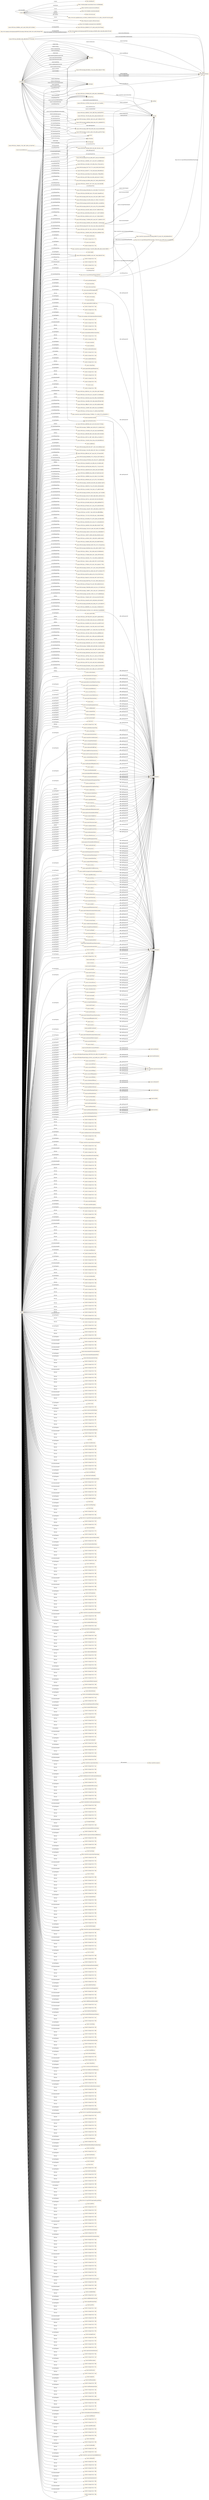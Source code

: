 digraph ar2dtool_diagram { 
rankdir=LR;
size="1501"
node [shape = rectangle, color="orange"]; "s4auto:OWLClassImpl_f337aca2_f84d_4807_b1b9_0475082699c9" "s4auto:OWLClass_166589f1_2207_41d3_9674_2028f88023a0" "s4auto:OWLClass_41b1edb2_4130_4f0a_93cd_c756a1eab7aa" "s4auto:OWLClassImpl_924773d7_f77e_442d_92fb_f3e5547fa45d" "s4auto:OWLClass_0b3e8737_7328_4260_b6e2_f855e0f82e3e" "s4auto:OWLClass_be4109a9_87a9_43db_beb4_578fea4f939c" "s4auto:OWLClass_68373d0b_d1af_406c_ab49_8e417a7e0b21" "s4auto:OWLClassImpl_6a24d80a_666d_42b7_9e88_a00bb2992290" "s4auto:OWLClass_2cf5a915_2fa7_45e2_a4ea_20ec1bdc58fd" "s4auto:OWLClassImpl_f926cd6d_9c1a_45ef_9b6f_3741b103e135" "s4auto:OWLClass_21d7f629_2aba_4bac_8497_f5137ee99b07" "s4auto:OWLClass_f09106b0_ba9c_4700_ab4b_39aaef655ccd" "s4auto:OWLClassImpl_460215e8_e44c_4353_9a67_df06272454d7" "http://www.opengis.net/ont/geosparql#OWLClassImpl_a034b095_d8cb_45a8_8fa4_8b8153f7a5d2" "s4auto:OWLClassImpl_014cc850_46fa_42c7_936f_c7c341a92e7c" "s4auto:OWLClassImpl_fa1b0539_4bef_44f4_b96f_c1eccb66f26a" "s4auto:OWLClassImpl_d83e31f3_205c_4d1e_9762_5634a3e9f909" "s4auto:OWLClass_f2cb18f1_9ed8_413f_9337_68fd1087045c" "s4auto:OWLClass_8d1b028b_8208_4822_b117_692781df02fd" "s4auto:OWLClass_9d2d61a5_6423_431c_8c17_f66a234d587c" "s4auto:OWLClassImpl_7103d646_d022_4ae2_8527_0ad8e4511878" "https://saref.etsi.org/core/OWLClassImpl_8895572f_c4e8_4781_8cff_6686e4f39416" "s4auto:OWLClassImpl_89111fa2_0c6a_44ec_89a6_e46caf3632b3" "s4auto:OWLClass_94971367_db1c_452f_91a2_1995c81a2fd0" "s4auto:OWLClass_12e89c9b_50d5_4090_b6cd_0e86bbe47a6b" "s4auto:OWLClassImpl_c108f1b6_1d60_442a_ad97_096bc61b7333" "https://saref.etsi.org/core/OWLClassImpl_73a24e92_bbbb_49d5_a8dc_81eb4138d932" "s4auto:OWLClass_06d0343c_33c1_42b3_9002_d0d1799f4eb0" "s4auto:OWLClass_541e2198_ca01_41ad_84f7_b7a30d9ea8e2" "s4auto:OWLClass_094f68a1_a622_4a62_9298_43b74210b8a4" "s4auto:OWLClass_5b9c46cb_baaf_45ba_969e_92e85d6983d4" "http://www.opengis.net/ont/geosparql#OWLClassImpl_00632eeb_5b08_4203_a84f_b036aaf370f9" "s4auto:OWLClass_265e5f0d_3305_469a_8eb8_f0f7bd457d9f" "s4auto:OWLClass_9ffbba79_32b5_41e3_9f34_6d82b4c49fe0" "s4auto:OWLClass_c1d049f7_df22_4f83_b2a0_4ca429bf8825" "s4auto:OWLClass_13e762a5_0ecb_471c_8d49_fc34ed7f9599" "https://saref.etsi.org/core/OWLClassImpl_378c8f0a_7121_44b6_9178_a250a6d49111" "s4auto:OWLClass_efb5f3dd_4e42_4e19_91b3_f451575038ea" "s4auto:OWLClassImpl_72bff4b6_2a05_4839_b575_22e6b6242c62" "s4auto:OWLClassImpl_6814b6e4_116a_44ce_836b_38dc0e75796b" "s4auto:OWLClass_e7d3a948_a79a_4ac5_afa4_64ed3f0b89da" "s4auto:OWLClass_d2f64388_08b5_4626_8be5_bf2614562bb8" "s4auto:OWLClass_9cf57ce1_d667_48d1_8584_aa7ce6d45171" "http://www.w3.org/2006/time#TemporalEntity" "s4auto:OWLClass_1163c853_03a4_424e_a15b_90c82df92c3b" "s4auto:OWLClass_cfecdba0_883f_43ef_adf1_98c3de11cc9b" "s4auto:OWLClassImpl_8d5c2a63_6877_4201_9cc9_096dbea14acf" "s4auto:OWLClassImpl_133a1406_c8db_43d7_946c_412a7e0b6d94" "s4auto:OWLClass_bff4c3a0_3e07_4aae_9181_397a4ee2d599" "s4auto:OWLClassImpl_864fa80e_8732_47ff_bc25_f9575e8b51a1" "s4auto:OWLClassImpl_697d928b_e294_456e_957c_abf8e5b4cffa" "s4auto:OWLClass_92dab589_1afc_4f99_a53c_031ddf5a1d85" "s4auto:OWLClass_fa5f78af_fe56_483b_827b_173ca314e748" "s4auto:OWLClass_6ded4038_8416_40d0_ac69_5bcf15fabfbe" "s4auto:OWLClass_0f48f698_64aa_4985_9a7f_bd916ceb1cb9" "s4auto:OWLClassImpl_de8086a8_9bb8_46e4_9201_d6c6f603f734" "s4auto:OWLClass_553f9409_f262_4ed9_a940_180eb68bbb2a" "s4auto:OWLClass_c44f689d_2aaa_4a2c_b6d4_212ce21b9ddc" "s4auto:OWLClass_bd8483c2_495a_4bf6_99aa_e9ed5dc8f79a" "s4auto:OWLClass_94f5d4f4_4b13_4a73_b7f5_7355228bb218" "s4auto:OWLClassImpl_1cb5b298_c6ef_4993_af2e_8d646e7ad97d" "s4auto:OWLClass_3096b70b_742e_457b_bf5d_25f45a9a648b" "s4auto:OWLClass_5e1a64d3_70e5_4bc5_a170_ebff12d7ae89" "s4auto:OWLClassImpl_e01b8c9a_19c9_4545_b93a_1a01755cf906" "s4auto:OWLClassImpl_d342ce7d_060b_4ddd_9d60_a0092dc2533c" "s4auto:OWLClass_fcb57ec1_afc8_4b03_9cf3_8421f6344901" "s4auto:OWLClass_fa31be89_0e9b_40c1_b969_a6d086ef7079" "s4auto:OWLClass_947ba6c3_9ce7_4a5c_a976_566345f1840e" "s4auto:OWLClassImpl_cc6acd67_0901_4ef9_8e86_c41dde7f7076" "s4auto:OWLClass_4ce7d67e_7dad_43f9_943a_ffb902fff4da" "s4auto:OWLClass_7227c333_67f8_4f2d_a0e1_208d15683bb5" "s4auto:OWLClass_92454d09_d714_4870_a8d4_c8c16bbc49d8" "s4auto:OWLClass_95b24950_82c9_441b_9721_f55e460d5359" "s4auto:OWLClass_bafa94d1_f45d_4de0_bffe_944828770df1" "s4auto:OWLClassImpl_18144154_ae84_42fe_a9bd_3f1103affa64" "s4auto:OWLClassImpl_56a81c1f_fc94_49cf_97ab_43f5d5686573" "s4auto:OWLClass_15df2575_d996_4b3f_9fae_883d81a44a30" "s4auto:OWLClass_a4196432_08c1_430d_9d01_ee9dfc14e3eb" "s4auto:OWLClass_53a8de50_5ff3_4958_a536_88b878e064e1" "s4auto:OWLClassImpl_93e62bad_cb9f_479e_a276_e744ceab35aa" "s4auto:OWLClassImpl_0b4858a6_8cea_429e_a999_5289972724a5" "s4auto:OWLClass_290fca1c_78e5_46b9_ab4f_2033d6b4d53e" "s4auto:OWLClass_3733d649_bb8c_48c7_a286_d7f876cb35b2" "http://www.w3.org/2006/time#OWLClassImpl_73b16c29_ecee_4d58_bcad_24135092e5da" "s4auto:OWLClass_8b969e76_5374_4dc6_a45d_f32e5769cafa" "s4auto:OWLClassImpl_916dd0b6_ece8_40e7_84ad_dbef2af7318e" "s4auto:OWLClass_f24b2dfc_2761_47a6_9480_ec0abfb1d364" "s4auto:OWLClass_15be0c1a_883a_4fd5_9979_251007910b0e" "s4auto:OWLClass_13788254_2532_4811_9014_dbce011779b1" "s4auto:OWLClassImpl_320c8421_957c_4621_83dc_f4d76e3b395f" "s4auto:OWLClassImpl_0bb10a1a_6bbb_40a2_8873_fcc8ede21f79" "s4auto:OWLClass_98c3f7ea_68d4_4a79_a704_f1976b704c4c" "s4auto:OWLClass_96ea9134_20ef_46a3_b0f7_d3027d23243c" "s4auto:OWLClassImpl_fb48784a_d724_4bc1_b80b_4b6ca6ccac22" "s4auto:OWLClass_c8793aa8_6734_43e7_9f32_b608c02d1e34" "s4auto:OWLClassImpl_78b04068_e0b9_41e5_b2cc_2107a58051ab" "s4auto:OWLClassImpl_7a48bb7c_3061_4b4c_b017_f2004ed6c51d" "s4auto:OWLClassImpl_58807366_b380_46e3_9caf_d41d9d9cb9bf" "s4auto:OWLClassImpl_acbc39e2_55ff_41c3_a579_0dfcf680adec" "s4auto:OWLClass_ffc458d3_3e8a_4dff_904f_ec7570614f9e" "s4auto:OWLClass_c74dee04_0497_4156_bcad_06a79021d4b3" "s4auto:OWLClass_83ea8354_687d_43ff_90d0_3af7d450f297" "s4auto:OWLClassImpl_de35a6f0_9cd3_48eb_a074_3cb7ed8c0971" "s4auto:OWLClass_888ef99b_3ccc_45a4_bda4_3258bb4b4192" "s4auto:OWLClassImpl_34c30a43_c32c_4cdb_bbcb_9ceeddd6bf6c" "s4auto:OWLClass_268735bf_d97b_43a0_80f7_ead69c3861fa" "s4auto:OWLClass_62243d84_3bdf_42e0_bac2_b39f3f612b69" "s4auto:OWLClass_91de0602_f2d1_482e_8232_da1880761c85" "s4auto:OWLClass_61da619c_144d_4fc9_a940_9c1b57546c89" "s4auto:OWLClassImpl_21c49c2c_d503_478c_8834_ead7952758a4" "s4auto:OWLClass_7fce15fa_fa0a_4b5a_a8a8_b45e6d2a2c6f" "s4auto:OWLClassImpl_9c0d8f73_2a7c_48a6_b50a_02aa76821403" "s4auto:OWLClass_c4912a9c_366f_4c2b_854a_edd9f66ec5cb" "s4auto:OWLClass_e25df1f1_e0a1_4068_aad5_db5fb5eac096" "s4auto:OWLClass_20c67e87_5dfb_4c76_a20e_a9a1e2b57ff0" "s4auto:OWLClassImpl_66062b95_a4c2_4670_97e1_98ed8d62673d" "s4auto:OWLClassImpl_7dcbfdde_d04f_4e8f_9b82_05a295a3e884" "s4auto:OWLClassImpl_fc49e6f4_c045_496d_8825_7ae3bae549dc" "s4auto:OWLClass_4bfa4944_d38c_459c_9d87_4e338c182ea9" "s4auto:OWLClassImpl_dbb28ae9_2e6d_4e93_b372_debb32388dc0" "s4auto:OWLClass_cc607fea_7b0c_4c21_a2b5_e2c739bc3dc6" "s4auto:OWLClass_22982f5c_9880_4793_9b17_f7fc500a5afa" "s4auto:OWLClass_0f557202_b185_4ef3_8c05_81db2baf20db" "s4auto:OWLClass_1f4abd1a_74d1_4b67_af48_ca114ba784cc" "s4auto:OWLClassImpl_f02aeb6a_104f_4cca_bdd0_53e391003c58" "s4auto:OWLClass_eb1fda7a_fc6c_4dfb_ac2f_1ce59234bc97" ; /*classes style*/
	"s4auto:actionPlanIdentifier" -> "owl:topDataProperty" [ label = "rdfs:subPropertyOf" ];
	"s4auto:passageDurationTime" -> "owl:topDataProperty" [ label = "rdfs:subPropertyOf" ];
	"s4auto:passageDurationTime" -> "owl:topObjectProperty" [ label = "rdfs:subPropertyOf" ];
	"s4auto:offsetDistance" -> "owl:topDataProperty" [ label = "rdfs:subPropertyOf" ];
	"s4auto:offsetDistance" -> "owl:topObjectProperty" [ label = "rdfs:subPropertyOf" ];
	"s4auto:management" -> "owl:topObjectProperty" [ label = "rdfs:subPropertyOf" ];
	"s4auto:automaticallyInitiated" -> "owl:topDataProperty" [ label = "rdfs:subPropertyOf" ];
	"s4auto:winterEquipmentManagementType" -> "owl:topDataProperty" [ label = "rdfs:subPropertyOf" ];
	"s4auto:accidentCause" -> "owl:topDataProperty" [ label = "rdfs:subPropertyOf" ];
	"s4auto:hasLength" -> "owl:topObjectProperty" [ label = "rdfs:subPropertyOf" ];
	"s4auto:equipmentOrSystemFaultType" -> "owl:topDataProperty" [ label = "rdfs:subPropertyOf" ];
	"s4auto:validityStatus" -> "owl:topDataProperty" [ label = "rdfs:subPropertyOf" ];
	"s4auto:temporarySpeedLimit" -> "owl:topDataProperty" [ label = "rdfs:subPropertyOf" ];
	"s4auto:harmonicSpeed" -> "owl:topDataProperty" [ label = "rdfs:subPropertyOf" ];
	"s4auto:urgentRoadworks" -> "owl:topDataProperty" [ label = "rdfs:subPropertyOf" ];
	"s4auto:overallEndTime" -> "owl:topDataProperty" [ label = "rdfs:subPropertyOf" ];
	"s4auto:alertCPoint" -> "owl:topObjectProperty" [ label = "rdfs:subPropertyOf" ];
	"s4auto:hasShape" -> "owl:topObjectProperty" [ label = "rdfs:subPropertyOf" ];
	"s4auto:exitTime" -> "owl:topDataProperty" [ label = "rdfs:subPropertyOf" ];
	"s4auto:exitTime" -> "owl:topObjectProperty" [ label = "rdfs:subPropertyOf" ];
	"s4auto:OWLObjectPropertyImpl_395874f0_5434_48f2_b73d_8c60af0c7371" -> "s4auto:hasDestination" [ label = "rdfs:subPropertyOf" ];
	"s4auto:hasVehicleEnvironmentMember" -> "s4auto:hasMember" [ label = "rdfs:subPropertyOf" ];
	"s4auto:averageTimeHeadway" -> "owl:topObjectProperty" [ label = "rdfs:subPropertyOf" ];
	"s4auto:totalNumberOfVehiclesInvolved" -> "owl:topDataProperty" [ label = "rdfs:subPropertyOf" ];
	"s4auto:visibility" -> "owl:topObjectProperty" [ label = "rdfs:subPropertyOf" ];
	"s4auto:consistsOfObject" -> "https://saref.etsi.org/core/consistsOf" [ label = "rdfs:subPropertyOf" ];
	"s4auto:genericSituationRecordName" -> "owl:topDataProperty" [ label = "rdfs:subPropertyOf" ];
	"s4auto:consistsOfEquipment" -> "https://saref.etsi.org/core/consistsOf" [ label = "rdfs:subPropertyOf" ];
	"s4auto:hasMovement" -> "owl:topObjectProperty" [ label = "rdfs:subPropertyOf" ];
	"s4auto:alertCMethod2PrimaryPointLocation" -> "owl:topObjectProperty" [ label = "rdfs:subPropertyOf" ];
	"s4auto:hasPerceptionState" -> "s4auto:hasState" [ label = "rdfs:subPropertyOf" ];
	"s4auto:groupOfPeopleInvolved" -> "owl:topObjectProperty" [ label = "rdfs:subPropertyOf" ];
	"s4auto:source" -> "owl:topObjectProperty" [ label = "rdfs:subPropertyOf" ];
	"s4auto:relativeTrafficFlow" -> "owl:topDataProperty" [ label = "rdfs:subPropertyOf" ];
	"s4auto:locationReference" -> "owl:topDataProperty" [ label = "rdfs:subPropertyOf" ];
	"s4auto:locationReference" -> "owl:topObjectProperty" [ label = "rdfs:subPropertyOf" ];
	"s4auto:locationReference" -> "s4auto:pertinentLocation" [ label = "owl:equivalentProperty" ];
	"s4auto:consistsOfEntity" -> "https://saref.etsi.org/core/consistsOf" [ label = "rdfs:subPropertyOf" ];
	"s4auto:alertCLinear" -> "owl:topObjectProperty" [ label = "rdfs:subPropertyOf" ];
	"s4auto:alertCDirectionCoded" -> "owl:topDataProperty" [ label = "rdfs:subPropertyOf" ];
	"s4auto:complianceOption" -> "owl:topDataProperty" [ label = "rdfs:subPropertyOf" ];
	"s4auto:informationStatus" -> "owl:topDataProperty" [ label = "rdfs:subPropertyOf" ];
	"s4auto:distanceGap" -> "owl:topDataProperty" [ label = "rdfs:subPropertyOf" ];
	"s4auto:distanceGap" -> "owl:topObjectProperty" [ label = "rdfs:subPropertyOf" ];
	"s4auto:speedManagementType" -> "owl:topDataProperty" [ label = "rdfs:subPropertyOf" ];
	"s4auto:roadworksScale" -> "owl:topDataProperty" [ label = "rdfs:subPropertyOf" ];
	"s4auto:hasSize" -> "owl:topObjectProperty" [ label = "rdfs:subPropertyOf" ];
	"s4auto:posList" -> "owl:topDataProperty" [ label = "rdfs:subPropertyOf" ];
	"s4auto:humidity" -> "owl:topObjectProperty" [ label = "rdfs:subPropertyOf" ];
	"s4auto:isMemberOfPlatoon" -> "s4auto:isMemberOf" [ label = "rdfs:subPropertyOf" ];
	"s4auto:faultyEquipmentOrSystemType" -> "owl:topDataProperty" [ label = "rdfs:subPropertyOf" ];
	"s4auto:hasRelativePosition" -> "s4auto:hasPosition" [ label = "rdfs:subPropertyOf" ];
	"s4auto:commentDateTime" -> "owl:topDataProperty" [ label = "rdfs:subPropertyOf" ];
	"s4auto:numberOfVehiclesWaiting" -> "owl:topDataProperty" [ label = "rdfs:subPropertyOf" ];
	"s4auto:alertCMethod4SecondaryPointLocation" -> "owl:topObjectProperty" [ label = "rdfs:subPropertyOf" ];
	"s4auto:hasVehicleRole" -> "s4auto:hasRole" [ label = "rdfs:subPropertyOf" ];
	"s4auto:accidentExtension" -> "owl:topDataProperty" [ label = "rdfs:subPropertyOf" ];
	"s4auto:hasPlatoonVehicleState" -> "s4auto:hasState" [ label = "rdfs:subPropertyOf" ];
	"s4auto:nonGeneralPublicComment" -> "owl:topObjectProperty" [ label = "rdfs:subPropertyOf" ];
	"s4auto:OWLObjectPropertyImpl_ec2042e1_eacf_4b80_b414_e280717a8528" -> "s4auto:hasDestination" [ label = "rdfs:subPropertyOf" ];
	"s4auto:severity" -> "owl:topDataProperty" [ label = "rdfs:subPropertyOf" ];
	"s4auto:pertinentLocation" -> "owl:topDataProperty" [ label = "rdfs:subPropertyOf" ];
	"s4auto:pertinentLocation" -> "owl:topObjectProperty" [ label = "rdfs:subPropertyOf" ];
	"s4auto:applicableForTrafficDirection" -> "owl:topDataProperty" [ label = "rdfs:subPropertyOf" ];
	"s4auto:hasParkingVehicleState" -> "s4auto:hasState" [ label = "rdfs:subPropertyOf" ];
	"s4auto:journeyDestination" -> "owl:topObjectProperty" [ label = "rdfs:subPropertyOf" ];
	"s4auto:roadOrCarriagewayOrLaneManagementType" -> "owl:topDataProperty" [ label = "rdfs:subPropertyOf" ];
	"s4auto:signedRerouting" -> "owl:topDataProperty" [ label = "rdfs:subPropertyOf" ];
	"s4auto:urlLink" -> "owl:topObjectProperty" [ label = "rdfs:subPropertyOf" ];
	"s4auto:pointByCoordinates" -> "owl:topObjectProperty" [ label = "rdfs:subPropertyOf" ];
	"s4auto:OWLClass_1f4abd1a_74d1_4b67_af48_ca114ba784cc" -> "s4auto:OWLClass_cfecdba0_883f_43ef_adf1_98c3de11cc9b" [ label = "owl:disjointWith" ];
	"s4auto:subjects" -> "owl:topObjectProperty" [ label = "rdfs:subPropertyOf" ];
	"s4auto:distanceHeadway" -> "owl:topDataProperty" [ label = "rdfs:subPropertyOf" ];
	"s4auto:distanceHeadway" -> "owl:topObjectProperty" [ label = "rdfs:subPropertyOf" ];
	"s4auto:situationVersionTime" -> "owl:topDataProperty" [ label = "rdfs:subPropertyOf" ];
	"s4auto:impact" -> "owl:topObjectProperty" [ label = "rdfs:subPropertyOf" ];
	"s4auto:isMemberOfVehicleEnvironment" -> "s4auto:isMemberOf" [ label = "rdfs:subPropertyOf" ];
	"s4auto:alertCDirection" -> "owl:topObjectProperty" [ label = "rdfs:subPropertyOf" ];
	"s4auto:OWLClass_094f68a1_a622_4a62_9298_43b74210b8a4" -> "s4auto:OWLClass_8b969e76_5374_4dc6_a45d_f32e5769cafa" [ label = "owl:disjointWith" ];
	"s4auto:presenceDurationTime" -> "owl:topDataProperty" [ label = "rdfs:subPropertyOf" ];
	"s4auto:presenceDurationTime" -> "owl:topObjectProperty" [ label = "rdfs:subPropertyOf" ];
	"s4auto:headerInformation" -> "owl:topObjectProperty" [ label = "rdfs:subPropertyOf" ];
	"s4auto:placesAtWhichApplicable" -> "owl:topDataProperty" [ label = "rdfs:subPropertyOf" ];
	"s4auto:applicableForTrafficType" -> "owl:topDataProperty" [ label = "rdfs:subPropertyOf" ];
	"s4auto:mobility" -> "owl:topObjectProperty" [ label = "rdfs:subPropertyOf" ];
	"s4auto:consistsOfUser" -> "https://saref.etsi.org/core/consistsOf" [ label = "rdfs:subPropertyOf" ];
	"s4auto:hasParkingSpotState" -> "s4auto:hasState" [ label = "rdfs:subPropertyOf" ];
	"s4auto:groupOfVehiclesInvolved" -> "owl:topObjectProperty" [ label = "rdfs:subPropertyOf" ];
	"s4auto:hasPlatoonRole" -> "s4auto:hasRole" [ label = "rdfs:subPropertyOf" ];
	"s4auto:alertCMethod2SecondaryPointLocation" -> "owl:topObjectProperty" [ label = "rdfs:subPropertyOf" ];
	"s4auto:transitServiceType" -> "owl:topDataProperty" [ label = "rdfs:subPropertyOf" ];
	"s4auto:" -> "http://netellany.fr/" [ label = ":creator" ];
	"s4auto:" -> "https://scholar.google.com/citations?user=coCDIj8AAAAJ" [ label = ":contributor" ];
	"s4auto:" -> "https://saref.etsi.org/sources/saref4auto/" [ label = ":source" ];
	"s4auto:" -> "https://www.linkedin.com/in/lauradaniele" [ label = ":creator" ];
	"s4auto:" -> "https://www.etsi.org/" [ label = ":publisher" ];
	"s4auto:" -> "https://www.etsi.org/deliver/etsi_ts/103400_103499/10341007/01.01.01_60/ts_10341007v010101p.pdf" [ label = "rdfs:seeAlso" ];
	"s4auto:" -> "https://forge.etsi.org/etsi-software-license" [ label = ":license" ];
	"s4auto:" -> "https://www.linkedin.com/in/pol-torres-46a83863/" [ label = ":contributor" ];
	"s4auto:" -> "s4auto:" [ label = "owl:versionIRI" ];
	"s4auto:underTraffic" -> "owl:topDataProperty" [ label = "rdfs:subPropertyOf" ];
	"s4auto:relativeSpeed" -> "owl:topDataProperty" [ label = "rdfs:subPropertyOf" ];
	"s4auto:temperature" -> "owl:topObjectProperty" [ label = "rdfs:subPropertyOf" ];
	"s4auto:individualVehicleSpeed" -> "owl:topDataProperty" [ label = "rdfs:subPropertyOf" ];
	"s4auto:individualVehicleSpeed" -> "owl:topObjectProperty" [ label = "rdfs:subPropertyOf" ];
	"s4auto:minimumCarOccupancy" -> "owl:topDataProperty" [ label = "rdfs:subPropertyOf" ];
	"s4auto:concentration" -> "owl:topObjectProperty" [ label = "rdfs:subPropertyOf" ];
	"s4auto:journeyOrigin" -> "owl:topObjectProperty" [ label = "rdfs:subPropertyOf" ];
	"s4auto:validityTimeSpecification" -> "owl:topObjectProperty" [ label = "rdfs:subPropertyOf" ];
	"s4auto:averageDistanceHeadway" -> "owl:topObjectProperty" [ label = "rdfs:subPropertyOf" ];
	"s4auto:lastDeviceCheck" -> "owl:topDataProperty" [ label = "rdfs:subPropertyOf" ];
	"s4auto:generalInstructionToRoadUsersType" -> "owl:topDataProperty" [ label = "rdfs:subPropertyOf" ];
	"s4auto:alertCLocationTableNumber" -> "owl:topDataProperty" [ label = "rdfs:subPropertyOf" ];
	"s4auto:hasHeight" -> "owl:topObjectProperty" [ label = "rdfs:subPropertyOf" ];
	"s4auto:wind" -> "owl:topObjectProperty" [ label = "rdfs:subPropertyOf" ];
	"s4auto:journeyReference" -> "owl:topDataProperty" [ label = "rdfs:subPropertyOf" ];
	"s4auto:overallStartTime" -> "owl:topDataProperty" [ label = "rdfs:subPropertyOf" ];
	"s4auto:alertCLocationTableVersion" -> "owl:topDataProperty" [ label = "rdfs:subPropertyOf" ];
	"s4auto:alertCDirectionSense" -> "owl:topDataProperty" [ label = "rdfs:subPropertyOf" ];
	"s4auto:hasPlatoonState" -> "s4auto:hasState" [ label = "rdfs:subPropertyOf" ];
	"s4auto:entry" -> "owl:topDataProperty" [ label = "rdfs:subPropertyOf" ];
	"s4auto:hasRoadTopologyPosition" -> "s4auto:hasPosition" [ label = "rdfs:subPropertyOf" ];
	"s4auto:precipitationDetail" -> "owl:topObjectProperty" [ label = "rdfs:subPropertyOf" ];
	"s4auto:lastUpdateOfDeviceInformation" -> "owl:topDataProperty" [ label = "rdfs:subPropertyOf" ];
	"s4auto:reroutingManagementType" -> "owl:topDataProperty" [ label = "rdfs:subPropertyOf" ];
	"s4auto:confidentiality" -> "owl:topDataProperty" [ label = "rdfs:subPropertyOf" ];
	"s4auto:timeGap" -> "owl:topDataProperty" [ label = "rdfs:subPropertyOf" ];
	"s4auto:timeGap" -> "owl:topObjectProperty" [ label = "rdfs:subPropertyOf" ];
	"s4auto:alertCMethod4PrimaryPointLocation" -> "owl:topObjectProperty" [ label = "rdfs:subPropertyOf" ];
	"s4auto:hasPlatoonMember" -> "s4auto:hasMember" [ label = "rdfs:subPropertyOf" ];
	"s4auto:commentType" -> "owl:topDataProperty" [ label = "rdfs:subPropertyOf" ];
	"s4auto:accidentType" -> "owl:topDataProperty" [ label = "rdfs:subPropertyOf" ];
	"s4auto:travelTime" -> "owl:topObjectProperty" [ label = "rdfs:subPropertyOf" ];
	"s4auto:consistsOfEvent" -> "https://saref.etsi.org/core/consistsOf" [ label = "rdfs:subPropertyOf" ];
	"s4auto:queueLength" -> "owl:topDataProperty" [ label = "rdfs:subPropertyOf" ];
	"s4auto:timeHeadway" -> "owl:topDataProperty" [ label = "rdfs:subPropertyOf" ];
	"s4auto:timeHeadway" -> "owl:topObjectProperty" [ label = "rdfs:subPropertyOf" ];
	"s4auto:validity" -> "owl:topObjectProperty" [ label = "rdfs:subPropertyOf" ];
	"NULL" -> "s4auto:OWLClass_2cf5a915_2fa7_45e2_a4ea_20ec1bdc58fd" [ label = "owl:allValuesFrom" ];
	"NULL" -> "-fc4d33:183aedc7e55:-7f04" [ label = "rdf:rest" ];
	"NULL" -> "-fc4d33:183aedc7e55:-7f93" [ label = "rdf:rest" ];
	"NULL" -> "-fc4d33:183aedc7e55:-7f54" [ label = "rdf:rest" ];
	"NULL" -> "-fc4d33:183aedc7e55:-7fbb" [ label = "rdf:rest" ];
	"NULL" -> "s4auto:OWLClass_166589f1_2207_41d3_9674_2028f88023a0" [ label = "owl:allValuesFrom" ];
	"NULL" -> "s4auto:OWLClass_13e762a5_0ecb_471c_8d49_fc34ed7f9599" [ label = "owl:allValuesFrom" ];
	"NULL" -> "s4auto:hasPlatoonRole" [ label = "owl:onProperty" ];
	"NULL" -> "s4auto:roadOperatorServiceDisruptionType" [ label = "owl:onProperty" ];
	"NULL" -> "-fc4d33:183aedc7e55:-7f61" [ label = "rdf:rest" ];
	"NULL" -> "s4auto:forecast" [ label = "owl:onProperty" ];
	"NULL" -> "https://saref.etsi.org/core/measuresProperty" [ label = "owl:onProperty" ];
	"NULL" -> "s4auto:alertCDirectionSense" [ label = "owl:onProperty" ];
	"NULL" -> "-fc4d33:183aedc7e55:-7eee" [ label = "rdf:rest" ];
	"NULL" -> "-fc4d33:183aedc7e55:-7fa0" [ label = "owl:intersectionOf" ];
	"NULL" -> "-fc4d33:183aedc7e55:-7ebc" [ label = "rdf:rest" ];
	"NULL" -> "s4auto:situationRecordCreationTime" [ label = "owl:onProperty" ];
	"NULL" -> "s4auto:OWLClass_22982f5c_9880_4793_9b17_f7fc500a5afa" [ label = "owl:allValuesFrom" ];
	"NULL" -> "-fc4d33:183aedc7e55:-7f6e" [ label = "rdf:rest" ];
	"NULL" -> "s4auto:hasParkingVehicleState" [ label = "owl:onProperty" ];
	"NULL" -> "-fc4d33:183aedc7e55:-7f4b" [ label = "owl:intersectionOf" ];
	"NULL" -> "s4auto:OWLObjectPropertyImpl_ec2042e1_eacf_4b80_b414_e280717a8528" [ label = "owl:onProperty" ];
	"NULL" -> "s4auto:OWLClass_7227c333_67f8_4f2d_a0e1_208d15683bb5" [ label = "owl:allValuesFrom" ];
	"NULL" -> "-fc4d33:183aedc7e55:-7ffc" [ label = "owl:intersectionOf" ];
	"NULL" -> "-fc4d33:183aedc7e55:-7fc8" [ label = "rdf:rest" ];
	"NULL" -> "-fc4d33:183aedc7e55:-7f7b" [ label = "rdf:rest" ];
	"NULL" -> "s4auto:exit" [ label = "owl:onProperty" ];
	"NULL" -> "-fc4d33:183aedc7e55:-7fc4" [ label = "rdf:rest" ];
	"NULL" -> "-fc4d33:183aedc7e55:-7f0e" [ label = "rdf:rest" ];
	"NULL" -> "-fc4d33:183aedc7e55:-7fd1" [ label = "rdf:rest" ];
	"NULL" -> "-fc4d33:183aedc7e55:-7f0a" [ label = "rdf:rest" ];
	"NULL" -> "s4auto:OWLClassImpl_fa1b0539_4bef_44f4_b96f_c1eccb66f26a" [ label = "owl:someValuesFrom" ];
	"NULL" -> "s4auto:OWLObjectPropertyImpl_395874f0_5434_48f2_b73d_8c60af0c7371" [ label = "owl:onProperty" ];
	"NULL" -> "s4auto:OWLClass_268735bf_d97b_43a0_80f7_ead69c3861fa" [ label = "rdf:first" ];
	"NULL" -> "-fc4d33:183aedc7e55:-7fa3" [ label = "rdf:rest" ];
	"NULL" -> "-fc4d33:183aedc7e55:-7ef7" [ label = "rdf:rest" ];
	"NULL" -> "s4auto:hasPlatoonPosition" [ label = "owl:onProperty" ];
	"NULL" -> "s4auto:consistsOfUser" [ label = "owl:onProperty" ];
	"NULL" -> "s4auto:OWLClass_f24b2dfc_2761_47a6_9480_ec0abfb1d364" [ label = "owl:allValuesFrom" ];
	"NULL" -> "-fc4d33:183aedc7e55:-7ec9" [ label = "rdf:rest" ];
	"NULL" -> "s4auto:hasWidth" [ label = "owl:onProperty" ];
	"NULL" -> "-fc4d33:183aedc7e55:-7ec5" [ label = "rdf:rest" ];
	"NULL" -> "s4auto:exitTime" [ label = "owl:onProperty" ];
	"NULL" -> "s4auto:statusDescription" [ label = "owl:onProperty" ];
	"NULL" -> "s4auto:causeDescription" [ label = "owl:onProperty" ];
	"NULL" -> "s4auto:roadworksScale" [ label = "owl:onProperty" ];
	"NULL" -> "s4auto:situationRecordFirstSupplierVersionTime" [ label = "owl:onProperty" ];
	"NULL" -> "s4auto:OWLClass_e7d3a948_a79a_4ac5_afa4_64ed3f0b89da" [ label = "owl:allValuesFrom" ];
	"NULL" -> "s4auto:alertCLocation" [ label = "owl:onProperty" ];
	"NULL" -> "-fc4d33:183aedc7e55:-7ed2" [ label = "rdf:rest" ];
	"NULL" -> "-fc4d33:183aedc7e55:-7f49" [ label = "rdf:rest" ];
	"NULL" -> "s4auto:hasConfidence" [ label = "owl:onProperty" ];
	"NULL" -> "xsd:int" [ label = "owl:someValuesFrom" ];
	"NULL" -> "-fc4d33:183aedc7e55:-7f7d" [ label = "owl:intersectionOf" ];
	"NULL" -> "-fc4d33:183aedc7e55:-7f16" [ label = "owl:intersectionOf" ];
	"NULL" -> "-fc4d33:183aedc7e55:-7f99" [ label = "rdf:rest" ];
	"NULL" -> "s4auto:urlLink" [ label = "owl:onProperty" ];
	"NULL" -> "s4auto:OWLClassImpl_9c0d8f73_2a7c_48a6_b50a_02aa76821403" [ label = "owl:someValuesFrom" ];
	"NULL" -> "-fc4d33:183aedc7e55:-7fbd" [ label = "rdf:rest" ];
	"NULL" -> "s4auto:pollution" [ label = "owl:onProperty" ];
	"NULL" -> "s4auto:subjects" [ label = "owl:onProperty" ];
	"NULL" -> "-fc4d33:183aedc7e55:-7f17" [ label = "rdf:rest" ];
	"NULL" -> "-fc4d33:183aedc7e55:-7f67" [ label = "rdf:rest" ];
	"NULL" -> "owl:real" [ label = "owl:someValuesFrom" ];
	"NULL" -> "s4auto:OWLClass_e25df1f1_e0a1_4068_aad5_db5fb5eac096" [ label = "owl:allValuesFrom" ];
	"NULL" -> "-fc4d33:183aedc7e55:-7f24" [ label = "rdf:rest" ];
	"NULL" -> "-fc4d33:183aedc7e55:-7f71" [ label = "owl:intersectionOf" ];
	"NULL" -> "-fc4d33:183aedc7e55:-7fb3" [ label = "owl:intersectionOf" ];
	"NULL" -> "s4auto:areaOfInterest" [ label = "owl:onProperty" ];
	"NULL" -> "s4auto:precipitationDetail" [ label = "owl:onProperty" ];
	"NULL" -> "-fc4d33:183aedc7e55:-7f81" [ label = "rdf:rest" ];
	"NULL" -> "s4auto:situationVersionTime" [ label = "owl:onProperty" ];
	"NULL" -> "owl:real" [ label = "owl:allValuesFrom" ];
	"NULL" -> "s4auto:obstructingVehicle" [ label = "owl:onProperty" ];
	"NULL" -> "-fc4d33:183aedc7e55:-7f42" [ label = "rdf:rest" ];
	"NULL" -> "-fc4d33:183aedc7e55:-7ed5" [ label = "owl:intersectionOf" ];
	"NULL" -> "s4auto:OWLClassImpl_697d928b_e294_456e_957c_abf8e5b4cffa" [ label = "owl:allValuesFrom" ];
	"NULL" -> "s4auto:hasDescriptionName" [ label = "owl:onProperty" ];
	"NULL" -> "-fc4d33:183aedc7e55:-7f10" [ label = "rdf:rest" ];
	"NULL" -> "s4auto:OWLClassImpl_c108f1b6_1d60_442a_ad97_096bc61b7333" [ label = "owl:someValuesFrom" ];
	"NULL" -> "-fc4d33:183aedc7e55:-7edc" [ label = "rdf:rest" ];
	"NULL" -> "s4auto:actionOrigin" [ label = "owl:onProperty" ];
	"NULL" -> "s4auto:faultIdentifier" [ label = "owl:onProperty" ];
	"NULL" -> "s4auto:operatorActionStatus" [ label = "owl:onProperty" ];
	"NULL" -> "-fc4d33:183aedc7e55:-7f8e" [ label = "rdf:rest" ];
	"NULL" -> "s4auto:OWLClass_c1d049f7_df22_4f83_b2a0_4ca429bf8825" [ label = "owl:allValuesFrom" ];
	"NULL" -> "-fc4d33:183aedc7e55:-7fe8" [ label = "rdf:rest" ];
	"NULL" -> "s4auto:groupOfLocations" [ label = "owl:onProperty" ];
	"NULL" -> "-fc4d33:183aedc7e55:-7f9b" [ label = "rdf:rest" ];
	"NULL" -> "-fc4d33:183aedc7e55:-7fa9" [ label = "rdf:rest" ];
	"NULL" -> "-fc4d33:183aedc7e55:-7f5c" [ label = "rdf:rest" ];
	"NULL" -> "-fc4d33:183aedc7e55:-7fe4" [ label = "rdf:rest" ];
	"NULL" -> "-fc4d33:183aedc7e55:-7f2e" [ label = "rdf:rest" ];
	"NULL" -> "-fc4d33:183aedc7e55:-7fb6" [ label = "rdf:rest" ];
	"NULL" -> "-fc4d33:183aedc7e55:-7ff1" [ label = "rdf:rest" ];
	"NULL" -> "-fc4d33:183aedc7e55:-7fb2" [ label = "rdf:rest" ];
	"NULL" -> "-fc4d33:183aedc7e55:-7ec6" [ label = "owl:intersectionOf" ];
	"NULL" -> "s4auto:weatherRelatedRoadConditionType" [ label = "owl:onProperty" ];
	"NULL" -> "s4auto:hasRelativePosition" [ label = "owl:onProperty" ];
	"NULL" -> "s4auto:OWLClass_61da619c_144d_4fc9_a940_9c1b57546c89" [ label = "owl:allValuesFrom" ];
	"NULL" -> "xsd:dateTimeStamp" [ label = "owl:allValuesFrom" ];
	"NULL" -> "-fc4d33:183aedc7e55:-7ee9" [ label = "rdf:rest" ];
	"NULL" -> "s4auto:timeGap" [ label = "owl:onProperty" ];
	"NULL" -> "-fc4d33:183aedc7e55:-7ee5" [ label = "rdf:rest" ];
	"NULL" -> "s4auto:hasConfidenceValue" [ label = "owl:onProperty" ];
	"NULL" -> "s4auto:faultyEquipmentOrSystemType" [ label = "owl:onProperty" ];
	"NULL" -> "-fc4d33:183aedc7e55:-7ef2" [ label = "rdf:rest" ];
	"NULL" -> "-fc4d33:183aedc7e55:-7f69" [ label = "rdf:rest" ];
	"NULL" -> "https://saref.etsi.org/saref4syst/hasSubSystem" [ label = "owl:onProperty" ];
	"NULL" -> "-fc4d33:183aedc7e55:-7f68" [ label = "owl:intersectionOf" ];
	"NULL" -> "-fc4d33:183aedc7e55:-7f84" [ label = "owl:intersectionOf" ];
	"NULL" -> "-fc4d33:183aedc7e55:-7f36" [ label = "owl:intersectionOf" ];
	"NULL" -> "s4auto:measurementOrCalculationPeriod" [ label = "owl:onProperty" ];
	"NULL" -> "s4auto:roadOrCarriagewayOrLaneManagementType" [ label = "owl:onProperty" ];
	"NULL" -> "s4auto:measurementEquipmentFault" [ label = "owl:onProperty" ];
	"NULL" -> "s4auto:disturbanceActivityType" [ label = "owl:onProperty" ];
	"NULL" -> "-fc4d33:183aedc7e55:-7ec0" [ label = "rdf:rest" ];
	"NULL" -> "-fc4d33:183aedc7e55:-7f37" [ label = "rdf:rest" ];
	"NULL" -> "s4auto:visibility" [ label = "owl:onProperty" ];
	"NULL" -> "-fc4d33:183aedc7e55:-7f87" [ label = "rdf:rest" ];
	"NULL" -> "s4auto:OWLClass_5e1a64d3_70e5_4bc5_a170_ebff12d7ae89" [ label = "owl:allValuesFrom" ];
	"NULL" -> "-fc4d33:183aedc7e55:-7fec" [ label = "owl:intersectionOf" ];
	"NULL" -> "-fc4d33:183aedc7e55:-7f05" [ label = "rdf:rest" ];
	"NULL" -> "-fc4d33:183aedc7e55:-7f94" [ label = "rdf:rest" ];
	"NULL" -> "-fc4d33:183aedc7e55:-7ffb" [ label = "rdf:rest" ];
	"NULL" -> "-fc4d33:183aedc7e55:-7f55" [ label = "rdf:rest" ];
	"NULL" -> "-fc4d33:183aedc7e55:-7fbc" [ label = "rdf:rest" ];
	"NULL" -> "s4auto:transitServiceType" [ label = "owl:onProperty" ];
	"NULL" -> "s4auto:OWLClassImpl_58807366_b380_46e3_9caf_d41d9d9cb9bf" [ label = "owl:someValuesFrom" ];
	"NULL" -> "-fc4d33:183aedc7e55:-7f23" [ label = "rdf:rest" ];
	"NULL" -> "-fc4d33:183aedc7e55:-7ef5" [ label = "owl:intersectionOf" ];
	"NULL" -> "s4auto:confidentiality" [ label = "owl:onProperty" ];
	"NULL" -> "s4auto:OWLClassImpl_fc49e6f4_c045_496d_8825_7ae3bae549dc" [ label = "owl:someValuesFrom" ];
	"NULL" -> "-fc4d33:183aedc7e55:-7f2f" [ label = "owl:intersectionOf" ];
	"NULL" -> "-fc4d33:183aedc7e55:-7f30" [ label = "rdf:rest" ];
	"NULL" -> "s4auto:value" [ label = "owl:onProperty" ];
	"NULL" -> "s4auto:OWLClass_cc607fea_7b0c_4c21_a2b5_e2c739bc3dc6" [ label = "owl:allValuesFrom" ];
	"NULL" -> "-fc4d33:183aedc7e55:-7efc" [ label = "rdf:rest" ];
	"NULL" -> "s4auto:constructionWorkType" [ label = "owl:onProperty" ];
	"NULL" -> "s4auto:OWLClassImpl_8d5c2a63_6877_4201_9cc9_096dbea14acf" [ label = "owl:someValuesFrom" ];
	"NULL" -> "-fc4d33:183aedc7e55:-7ebd" [ label = "rdf:rest" ];
	"NULL" -> "-fc4d33:183aedc7e55:-7f6f" [ label = "rdf:rest" ];
	"NULL" -> "s4auto:urgentRoadworks" [ label = "owl:onProperty" ];
	"NULL" -> "s4auto:OWLClass_3096b70b_742e_457b_bf5d_25f45a9a648b" [ label = "owl:allValuesFrom" ];
	"NULL" -> "-fc4d33:183aedc7e55:-7ff7" [ label = "rdf:rest" ];
	"NULL" -> "xsd:string" [ label = "owl:someValuesFrom" ];
	"NULL" -> "s4auto:OWLClassImpl_78b04068_e0b9_41e5_b2cc_2107a58051ab" [ label = "owl:someValuesFrom" ];
	"NULL" -> "-fc4d33:183aedc7e55:-7f7c" [ label = "rdf:rest" ];
	"NULL" -> "s4auto:transitServiceInformation" [ label = "owl:onProperty" ];
	"NULL" -> "-fc4d33:183aedc7e55:-7fc9" [ label = "rdf:rest" ];
	"NULL" -> "s4auto:percentageLongVehicles" [ label = "owl:onProperty" ];
	"NULL" -> "-fc4d33:183aedc7e55:-7fb8" [ label = "owl:intersectionOf" ];
	"NULL" -> "-fc4d33:183aedc7e55:-7f3d" [ label = "rdf:rest" ];
	"NULL" -> "rdf:nil" [ label = "rdf:rest" ];
	"NULL" -> "s4auto:overallSeverity" [ label = "owl:onProperty" ];
	"NULL" -> "-fc4d33:183aedc7e55:-7fd6" [ label = "rdf:rest" ];
	"NULL" -> "-fc4d33:183aedc7e55:-7f0f" [ label = "rdf:rest" ];
	"NULL" -> "-fc4d33:183aedc7e55:-7f4a" [ label = "rdf:rest" ];
	"NULL" -> "-fc4d33:183aedc7e55:-7fd2" [ label = "rdf:rest" ];
	"NULL" -> "s4auto:OWLClass_20c67e87_5dfb_4c76_a20e_a9a1e2b57ff0" [ label = "rdf:first" ];
	"NULL" -> "-fc4d33:183aedc7e55:-7fa4" [ label = "rdf:rest" ];
	"NULL" -> "-fc4d33:183aedc7e55:-7f1c" [ label = "rdf:rest" ];
	"NULL" -> "-fc4d33:183aedc7e55:-7fd4" [ label = "owl:intersectionOf" ];
	"NULL" -> "-fc4d33:183aedc7e55:-7f06" [ label = "owl:intersectionOf" ];
	"NULL" -> "s4auto:startOfPeriod" [ label = "owl:onProperty" ];
	"NULL" -> "s4auto:hasCoordinateX" [ label = "owl:onProperty" ];
	"NULL" -> "s4auto:roadsideServiceDisruptionType" [ label = "owl:onProperty" ];
	"NULL" -> "s4auto:relativeTrafficFlow" [ label = "owl:onProperty" ];
	"NULL" -> "-fc4d33:183aedc7e55:-7ed7" [ label = "rdf:rest" ];
	"NULL" -> "-fc4d33:183aedc7e55:-7f22" [ label = "owl:intersectionOf" ];
	"NULL" -> "s4auto:OWLClass_96ea9134_20ef_46a3_b0f7_d3027d23243c" [ label = "owl:allValuesFrom" ];
	"NULL" -> "s4auto:OWLClass_6ded4038_8416_40d0_ac69_5bcf15fabfbe" [ label = "owl:someValuesFrom" ];
	"NULL" -> "-fc4d33:183aedc7e55:-7f8a" [ label = "owl:intersectionOf" ];
	"NULL" -> "s4auto:passageDurationTime" [ label = "owl:onProperty" ];
	"NULL" -> "-fc4d33:183aedc7e55:-7ed3" [ label = "rdf:rest" ];
	"NULL" -> "-fc4d33:183aedc7e55:-7fa2" [ label = "owl:intersectionOf" ];
	"NULL" -> "s4auto:trafficTrendType" [ label = "owl:onProperty" ];
	"NULL" -> "s4auto:type" [ label = "owl:onProperty" ];
	"NULL" -> "s4auto:travelTimeType" [ label = "owl:onProperty" ];
	"NULL" -> "s4auto:lang" [ label = "owl:onProperty" ];
	"NULL" -> "-fc4d33:183aedc7e55:-7ee0" [ label = "rdf:rest" ];
	"NULL" -> "-fc4d33:183aedc7e55:-7fbe" [ label = "rdf:rest" ];
	"NULL" -> "http://www.w3.org/2003/01/geo/wgs84_pos#alt" [ label = "owl:onProperty" ];
	"NULL" -> "s4auto:alertCMethod2SecondaryPointLocation" [ label = "owl:onProperty" ];
	"NULL" -> "s4auto:averageVehicleSpeed" [ label = "owl:onProperty" ];
	"NULL" -> "-fc4d33:183aedc7e55:-7f18" [ label = "rdf:rest" ];
	"NULL" -> "s4auto:OWLClass_947ba6c3_9ce7_4a5c_a976_566345f1840e" [ label = "owl:allValuesFrom" ];
	"NULL" -> "s4auto:OWLClassImpl_1cb5b298_c6ef_4993_af2e_8d646e7ad97d" [ label = "owl:someValuesFrom" ];
	"NULL" -> "-fc4d33:183aedc7e55:-7f25" [ label = "rdf:rest" ];
	"NULL" -> "s4auto:OWLClass_06d0343c_33c1_42b3_9002_d0d1799f4eb0" [ label = "owl:allValuesFrom" ];
	"NULL" -> "s4auto:periodName" [ label = "owl:onProperty" ];
	"NULL" -> "-fc4d33:183aedc7e55:-7f75" [ label = "rdf:rest" ];
	"NULL" -> "-fc4d33:183aedc7e55:-7fdc" [ label = "rdf:rest" ];
	"NULL" -> "https://saref.etsi.org/core/isMeasuredIn" [ label = "owl:onProperty" ];
	"NULL" -> "s4auto:pertinentLocation" [ label = "owl:onProperty" ];
	"NULL" -> "-fc4d33:183aedc7e55:-7f82" [ label = "rdf:rest" ];
	"NULL" -> "s4auto:drivingConditionType" [ label = "owl:onProperty" ];
	"NULL" -> "s4auto:hasEstimatedRendezvousLocation" [ label = "owl:onProperty" ];
	"NULL" -> "-fc4d33:183aedc7e55:-7f43" [ label = "rdf:rest" ];
	"NULL" -> "-fc4d33:183aedc7e55:-7faa" [ label = "rdf:rest" ];
	"NULL" -> "-fc4d33:183aedc7e55:-7ebf" [ label = "rdf:rest" ];
	"NULL" -> "s4auto:OWLClass_290fca1c_78e5_46b9_ab4f_2033d6b4d53e" [ label = "owl:allValuesFrom" ];
	"NULL" -> "s4auto:relativeSpeed" [ label = "rdf:first" ];
	"NULL" -> "-fc4d33:183aedc7e55:-7eef" [ label = "owl:intersectionOf" ];
	"NULL" -> "s4auto:trafficStatus" [ label = "owl:onProperty" ];
	"NULL" -> "s4auto:OWLClass_bff4c3a0_3e07_4aae_9181_397a4ee2d599" [ label = "owl:onClass" ];
	"NULL" -> "-fc4d33:183aedc7e55:-7f50" [ label = "rdf:rest" ];
	"NULL" -> "s4auto:averageDistanceHeadway" [ label = "owl:onProperty" ];
	"NULL" -> "s4auto:consistsOfEntity" [ label = "owl:onProperty" ];
	"NULL" -> "-fc4d33:183aedc7e55:-7f11" [ label = "rdf:rest" ];
	"NULL" -> "s4auto:roadOrJunctionNumber" [ label = "owl:onProperty" ];
	"NULL" -> "s4auto:overallStartTime" [ label = "owl:onProperty" ];
	"NULL" -> "-fc4d33:183aedc7e55:-7f8f" [ label = "rdf:rest" ];
	"NULL" -> "-fc4d33:183aedc7e55:-7eea" [ label = "rdf:rest" ];
	"NULL" -> "-fc4d33:183aedc7e55:-7f19" [ label = "owl:intersectionOf" ];
	"NULL" -> "-fc4d33:183aedc7e55:-7fe9" [ label = "rdf:rest" ];
	"NULL" -> "-fc4d33:183aedc7e55:-7f6b" [ label = "owl:intersectionOf" ];
	"NULL" -> "s4auto:consistsOfVehicle" [ label = "owl:onProperty" ];
	"NULL" -> "-fc4d33:183aedc7e55:-7f5d" [ label = "rdf:rest" ];
	"NULL" -> "s4auto:noPrecipitation" [ label = "owl:onProperty" ];
	"NULL" -> "-fc4d33:183aedc7e55:-7fe5" [ label = "rdf:rest" ];
	"NULL" -> "s4auto:entry" [ label = "owl:onProperty" ];
	"NULL" -> "s4auto:OWLClass_2cf5a915_2fa7_45e2_a4ea_20ec1bdc58fd" [ label = "owl:someValuesFrom" ];
	"NULL" -> "-fc4d33:183aedc7e55:-7f2b" [ label = "rdf:rest" ];
	"NULL" -> "-fc4d33:183aedc7e55:-7fb7" [ label = "rdf:rest" ];
	"NULL" -> "-fc4d33:183aedc7e55:-7f6a" [ label = "rdf:rest" ];
	"NULL" -> "-fc4d33:183aedc7e55:-7ff2" [ label = "rdf:rest" ];
	"NULL" -> "s4auto:applicableForTrafficDirection" [ label = "owl:onProperty" ];
	"NULL" -> "s4auto:abnormalTrafficType" [ label = "owl:onProperty" ];
	"NULL" -> "https://saref.etsi.org/saref4syst/subSystemOf" [ label = "owl:onProperty" ];
	"NULL" -> "s4auto:OWLClass_4bfa4944_d38c_459c_9d87_4e338c182ea9" [ label = "owl:allValuesFrom" ];
	"NULL" -> "-fc4d33:183aedc7e55:-7ff4" [ label = "owl:intersectionOf" ];
	"NULL" -> "xsd:boolean" [ label = "owl:allValuesFrom" ];
	"NULL" -> "-fc4d33:183aedc7e55:-7fc0" [ label = "rdf:rest" ];
	"NULL" -> "s4auto:mobilityOfObstruction" [ label = "owl:onProperty" ];
	"NULL" -> "s4auto:nonGeneralPublicComment" [ label = "owl:onProperty" ];
	"NULL" -> "s4auto:OWLClass_68373d0b_d1af_406c_ab49_8e417a7e0b21" [ label = "owl:allValuesFrom" ];
	"NULL" -> "s4auto:OWLClass_9cf57ce1_d667_48d1_8584_aa7ce6d45171" [ label = "owl:allValuesFrom" ];
	"NULL" -> "-fc4d33:183aedc7e55:-7ee6" [ label = "rdf:rest" ];
	"NULL" -> "s4auto:generalNetworkManagementType" [ label = "owl:onProperty" ];
	"NULL" -> "s4auto:OWLClassImpl_acbc39e2_55ff_41c3_a579_0dfcf680adec" [ label = "owl:someValuesFrom" ];
	"NULL" -> "s4auto:mobilityType" [ label = "owl:onProperty" ];
	"NULL" -> "-fc4d33:183aedc7e55:-7eb8" [ label = "rdf:rest" ];
	"NULL" -> "-fc4d33:183aedc7e55:-7ef3" [ label = "rdf:rest" ];
	"NULL" -> "s4auto:OWLClass_12e89c9b_50d5_4090_b6cd_0e86bbe47a6b" [ label = "owl:allValuesFrom" ];
	"NULL" -> "s4auto:OWLClass_8d1b028b_8208_4822_b117_692781df02fd" [ label = "owl:allValuesFrom" ];
	"NULL" -> "-fc4d33:183aedc7e55:-7ec1" [ label = "rdf:rest" ];
	"NULL" -> "-fc4d33:183aedc7e55:-7f38" [ label = "rdf:rest" ];
	"NULL" -> "s4auto:OWLClassImpl_e01b8c9a_19c9_4545_b93a_1a01755cf906" [ label = "owl:someValuesFrom" ];
	"NULL" -> "-fc4d33:183aedc7e55:-7fef" [ label = "rdf:rest" ];
	"NULL" -> "s4auto:elaboratedDataFault" [ label = "owl:onProperty" ];
	"NULL" -> "s4auto:OWLClass_265e5f0d_3305_469a_8eb8_f0f7bd457d9f" [ label = "owl:allValuesFrom" ];
	"NULL" -> "-fc4d33:183aedc7e55:-7f95" [ label = "rdf:rest" ];
	"NULL" -> "-fc4d33:183aedc7e55:-7f56" [ label = "rdf:rest" ];
	"NULL" -> "s4auto:hasParkingSpotState" [ label = "owl:onProperty" ];
	"NULL" -> "s4auto:distanceHeadway" [ label = "owl:onProperty" ];
	"NULL" -> "s4auto:alertCLocationTableNumber" [ label = "owl:onProperty" ];
	"NULL" -> "-fc4d33:183aedc7e55:-7fca" [ label = "rdf:rest" ];
	"NULL" -> "-fc4d33:183aedc7e55:-7f63" [ label = "rdf:rest" ];
	"NULL" -> "s4auto:travelTimeTrendType" [ label = "owl:onProperty" ];
	"NULL" -> "s4auto:OWLClass_888ef99b_3ccc_45a4_bda4_3258bb4b4192" [ label = "owl:allValuesFrom" ];
	"NULL" -> "-fc4d33:183aedc7e55:-7edd" [ label = "owl:intersectionOf" ];
	"NULL" -> "s4auto:informationStatus" [ label = "owl:onProperty" ];
	"NULL" -> "-fc4d33:183aedc7e55:-7f70" [ label = "rdf:rest" ];
	"NULL" -> "s4auto:OWLClass_9ffbba79_32b5_41e3_9f34_6d82b4c49fe0" [ label = "owl:allValuesFrom" ];
	"NULL" -> "s4auto:OWLClass_91de0602_f2d1_482e_8232_da1880761c85" [ label = "rdf:first" ];
	"NULL" -> "-fc4d33:183aedc7e55:-7f31" [ label = "rdf:rest" ];
	"NULL" -> "s4auto:generalPublicComment" [ label = "owl:onProperty" ];
	"NULL" -> "-fc4d33:183aedc7e55:-7efd" [ label = "rdf:rest" ];
	"NULL" -> "s4auto:vehicleObstructionType" [ label = "owl:onProperty" ];
	"NULL" -> "s4auto:detectsPosition" [ label = "owl:onProperty" ];
	"NULL" -> "s4auto:reroutingItineraryDescription" [ label = "owl:onProperty" ];
	"NULL" -> "-fc4d33:183aedc7e55:-7ecb" [ label = "rdf:rest" ];
	"NULL" -> "-fc4d33:183aedc7e55:-7f39" [ label = "owl:intersectionOf" ];
	"NULL" -> "s4auto:normallyExpectedTravelTime" [ label = "owl:onProperty" ];
	"NULL" -> "s4auto:isMemberOfVehicleEnvironment" [ label = "owl:onProperty" ];
	"NULL" -> "s4auto:numberOfVehiclesWaiting" [ label = "owl:onProperty" ];
	"NULL" -> "s4auto:lastDeviceCheck" [ label = "owl:onProperty" ];
	"NULL" -> "s4auto:trafficFlowCharacteristics" [ label = "owl:onProperty" ];
	"NULL" -> "s4auto:numberOfObstructions" [ label = "owl:onProperty" ];
	"NULL" -> "-fc4d33:183aedc7e55:-7f4f" [ label = "rdf:rest" ];
	"NULL" -> "s4auto:hasLength" [ label = "owl:onProperty" ];
	"NULL" -> "s4auto:OWLClass_4ce7d67e_7dad_43f9_943a_ffb902fff4da" [ label = "owl:allValuesFrom" ];
	"NULL" -> "-fc4d33:183aedc7e55:-7fd3" [ label = "rdf:rest" ];
	"NULL" -> "s4auto:mobility" [ label = "owl:onProperty" ];
	"NULL" -> "s4auto:isCollectionOf" [ label = "owl:onProperty" ];
	"NULL" -> "-fc4d33:183aedc7e55:-7f1d" [ label = "rdf:rest" ];
	"NULL" -> "-fc4d33:183aedc7e55:-7fa5" [ label = "rdf:rest" ];
	"NULL" -> "-fc4d33:183aedc7e55:-7fe0" [ label = "rdf:rest" ];
	"NULL" -> "-fc4d33:183aedc7e55:-7eb7" [ label = "owl:members" ];
	"NULL" -> "-fc4d33:183aedc7e55:-7efb" [ label = "owl:intersectionOf" ];
	"NULL" -> "s4auto:OWLClassImpl_6a24d80a_666d_42b7_9e88_a00bb2992290" [ label = "owl:onClass" ];
	"NULL" -> "-fc4d33:183aedc7e55:-7fa1" [ label = "rdf:rest" ];
	"NULL" -> "s4auto:hasCoordinateY" [ label = "owl:onProperty" ];
	"NULL" -> "s4auto:offsetDistance" [ label = "owl:onProperty" ];
	"NULL" -> "s4auto:journeyDestination" [ label = "owl:onProperty" ];
	"NULL" -> "-fc4d33:183aedc7e55:-7ed8" [ label = "rdf:rest" ];
	"NULL" -> "s4auto:averageVehicleSpeed" [ label = "rdf:first" ];
	"NULL" -> "s4auto:poorEnvironmentType" [ label = "owl:onProperty" ];
	"NULL" -> "-fc4d33:183aedc7e55:-7f57" [ label = "owl:intersectionOf" ];
	"NULL" -> "-fc4d33:183aedc7e55:-7ed4" [ label = "rdf:rest" ];
	"NULL" -> "s4auto:freeFlowTravelTime" [ label = "owl:onProperty" ];
	"NULL" -> "-fc4d33:183aedc7e55:-7fd7" [ label = "owl:intersectionOf" ];
	"NULL" -> "s4auto:OWLClassImpl_916dd0b6_ece8_40e7_84ad_dbef2af7318e" [ label = "owl:allValuesFrom" ];
	"NULL" -> "https://saref.etsi.org/core/hasValue" [ label = "owl:onProperty" ];
	"NULL" -> "-fc4d33:183aedc7e55:-7ee1" [ label = "rdf:rest" ];
	"NULL" -> "-fc4d33:183aedc7e55:-7f58" [ label = "rdf:rest" ];
	"NULL" -> "-fc4d33:183aedc7e55:-7fbf" [ label = "rdf:rest" ];
	"NULL" -> "https://saref.etsi.org/core/OWLClassImpl_8895572f_c4e8_4781_8cff_6686e4f39416" [ label = "owl:allValuesFrom" ];
	"NULL" -> "s4auto:OWLClassImpl_93e62bad_cb9f_479e_a276_e744ceab35aa" [ label = "owl:someValuesFrom" ];
	"NULL" -> "s4auto:roadOperatorServiceDisruptionExtension" [ label = "owl:onProperty" ];
	"NULL" -> "-fc4d33:183aedc7e55:-7f26" [ label = "rdf:rest" ];
	"NULL" -> "s4auto:alertCLocationTableVersion" [ label = "owl:onProperty" ];
	"NULL" -> "-fc4d33:183aedc7e55:-7f76" [ label = "rdf:rest" ];
	"NULL" -> "xsd:dateTime" [ label = "owl:allValuesFrom" ];
	"NULL" -> "s4auto:probabilityOfOccurrence" [ label = "owl:onProperty" ];
	"NULL" -> "s4auto:OWLClassImpl_21c49c2c_d503_478c_8834_ead7952758a4" [ label = "owl:someValuesFrom" ];
	"NULL" -> "s4auto:OWLClass_5b9c46cb_baaf_45ba_969e_92e85d6983d4" [ label = "rdf:first" ];
	"NULL" -> "-fc4d33:183aedc7e55:-7f83" [ label = "rdf:rest" ];
	"NULL" -> "-fc4d33:183aedc7e55:-7fea" [ label = "rdf:rest" ];
	"NULL" -> "-fc4d33:183aedc7e55:-7fab" [ label = "rdf:rest" ];
	"NULL" -> "-fc4d33:183aedc7e55:-7f44" [ label = "rdf:rest" ];
	"NULL" -> "s4auto:OWLClassImpl_d342ce7d_060b_4ddd_9d60_a0092dc2533c" [ label = "owl:someValuesFrom" ];
	"NULL" -> "s4auto:roadsideServiceDisruptionExtension" [ label = "owl:onProperty" ];
	"NULL" -> "-fc4d33:183aedc7e55:-7fdb" [ label = "owl:intersectionOf" ];
	"NULL" -> "s4auto:isMemberOfPlatoon" [ label = "owl:onProperty" ];
	"NULL" -> "s4auto:hasEnvironment" [ label = "owl:onProperty" ];
	"NULL" -> "-fc4d33:183aedc7e55:-7f51" [ label = "rdf:rest" ];
	"NULL" -> "-fc4d33:183aedc7e55:-7f12" [ label = "rdf:rest" ];
	"NULL" -> "s4auto:OWLClass_c8793aa8_6734_43e7_9f32_b608c02d1e34" [ label = "owl:allValuesFrom" ];
	"NULL" -> "-fc4d33:183aedc7e55:-7ede" [ label = "rdf:rest" ];
	"NULL" -> "s4auto:alertCDirectionCoded" [ label = "owl:onProperty" ];
	"NULL" -> "s4auto:OWLClassImpl_cc6acd67_0901_4ef9_8e86_c41dde7f7076" [ label = "owl:someValuesFrom" ];
	"NULL" -> "s4auto:OWLClass_95b24950_82c9_441b_9721_f55e460d5359" [ label = "owl:allValuesFrom" ];
	"NULL" -> "xsd:negativeInteger" [ label = "owl:someValuesFrom" ];
	"NULL" -> "s4auto:commentDateTime" [ label = "owl:onProperty" ];
	"NULL" -> "-fc4d33:183aedc7e55:-7eeb" [ label = "rdf:rest" ];
	"NULL" -> "s4auto:environmentalObstructionType" [ label = "owl:onProperty" ];
	"NULL" -> "-fc4d33:183aedc7e55:-7f8d" [ label = "owl:intersectionOf" ];
	"NULL" -> "https://saref.etsi.org/core/isMeasuredByDevice" [ label = "owl:onProperty" ];
	"NULL" -> "-fc4d33:183aedc7e55:-7f9d" [ label = "rdf:rest" ];
	"NULL" -> "s4auto:OWLClass_98c3f7ea_68d4_4a79_a704_f1976b704c4c" [ label = "owl:allValuesFrom" ];
	"NULL" -> "-fc4d33:183aedc7e55:-7f5e" [ label = "rdf:rest" ];
	"NULL" -> "-fc4d33:183aedc7e55:-7fe6" [ label = "rdf:rest" ];
	"NULL" -> "s4auto:hasCoordinateZ" [ label = "owl:onProperty" ];
	"NULL" -> "s4auto:hasOrigin" [ label = "owl:onProperty" ];
	"NULL" -> "https://saref.etsi.org/core/hasTimestamp" [ label = "owl:onProperty" ];
	"NULL" -> "-fc4d33:183aedc7e55:-7ff3" [ label = "rdf:rest" ];
	"NULL" -> "s4auto:OWLClass_94971367_db1c_452f_91a2_1995c81a2fd0" [ label = "owl:allValuesFrom" ];
	"NULL" -> "-fc4d33:183aedc7e55:-7fc5" [ label = "rdf:rest" ];
	"NULL" -> "-fc4d33:183aedc7e55:-7f74" [ label = "owl:intersectionOf" ];
	"NULL" -> "-fc4d33:183aedc7e55:-7fc1" [ label = "rdf:rest" ];
	"NULL" -> "-fc4d33:183aedc7e55:-7fa6" [ label = "owl:intersectionOf" ];
	"NULL" -> "s4auto:OWLClass_15be0c1a_883a_4fd5_9979_251007910b0e" [ label = "owl:allValuesFrom" ];
	"NULL" -> "s4auto:srsName" [ label = "owl:onProperty" ];
	"NULL" -> "-fc4d33:183aedc7e55:-7f0b" [ label = "rdf:rest" ];
	"NULL" -> "s4auto:accidentCause" [ label = "owl:onProperty" ];
	"NULL" -> "-fc4d33:183aedc7e55:-7ee7" [ label = "rdf:rest" ];
	"NULL" -> "s4auto:applicableForTrafficType" [ label = "owl:onProperty" ];
	"NULL" -> "s4auto:consistsOfObject" [ label = "owl:onProperty" ];
	"NULL" -> "-fc4d33:183aedc7e55:-7eb9" [ label = "rdf:rest" ];
	"NULL" -> "s4auto:validity" [ label = "owl:onProperty" ];
	"NULL" -> "-fc4d33:183aedc7e55:-7ef4" [ label = "rdf:rest" ];
	"NULL" -> "s4auto:posList" [ label = "owl:onProperty" ];
	"NULL" -> "s4auto:hasPlatoonState" [ label = "owl:onProperty" ];
	"NULL" -> "s4auto:OWLClassImpl_864fa80e_8732_47ff_bc25_f9575e8b51a1" [ label = "owl:someValuesFrom" ];
	"NULL" -> "s4auto:OWLClassImpl_014cc850_46fa_42c7_936f_c7c341a92e7c" [ label = "owl:someValuesFrom" ];
	"NULL" -> "s4auto:OWLClassImpl_66062b95_a4c2_4670_97e1_98ed8d62673d" [ label = "owl:someValuesFrom" ];
	"NULL" -> "-fc4d33:183aedc7e55:-7ec2" [ label = "rdf:rest" ];
	"NULL" -> "s4auto:OWLClassImpl_89111fa2_0c6a_44ec_89a6_e46caf3632b3" [ label = "owl:someValuesFrom" ];
	"NULL" -> "-fc4d33:183aedc7e55:-7f89" [ label = "rdf:rest" ];
	"NULL" -> "s4auto:alertCLocationCountryCode" [ label = "owl:onProperty" ];
	"NULL" -> "s4auto:exceptionPeriod" [ label = "owl:onProperty" ];
	"NULL" -> "s4auto:harmonicSpeed" [ label = "rdf:first" ];
	"NULL" -> "-fc4d33:183aedc7e55:-7f46" [ label = "rdf:rest" ];
	"NULL" -> "-fc4d33:183aedc7e55:-7fad" [ label = "rdf:rest" ];
	"NULL" -> "-fc4d33:183aedc7e55:-7f13" [ label = "owl:intersectionOf" ];
	"NULL" -> "-fc4d33:183aedc7e55:-7f07" [ label = "rdf:rest" ];
	"NULL" -> "-fc4d33:183aedc7e55:-7f96" [ label = "rdf:rest" ];
	"NULL" -> "s4auto:alertCDirection" [ label = "owl:onProperty" ];
	"NULL" -> "s4auto:OWLClassImpl_0b4858a6_8cea_429e_a999_5289972724a5" [ label = "owl:someValuesFrom" ];
	"NULL" -> "-fc4d33:183aedc7e55:-7f14" [ label = "rdf:rest" ];
	"NULL" -> "s4auto:individualVehicleSpeed" [ label = "owl:onProperty" ];
	"NULL" -> "s4auto:impact" [ label = "owl:onProperty" ];
	"NULL" -> "-fc4d33:183aedc7e55:-7f64" [ label = "rdf:rest" ];
	"NULL" -> "-fc4d33:183aedc7e55:-7fcb" [ label = "rdf:rest" ];
	"NULL" -> "s4auto:OWLClass_bff4c3a0_3e07_4aae_9181_397a4ee2d599" [ label = "owl:allValuesFrom" ];
	"NULL" -> "s4auto:freeFlowSpeed" [ label = "owl:onProperty" ];
	"NULL" -> "s4auto:temporarySpeedLimit" [ label = "owl:onProperty" ];
	"NULL" -> "https://saref.etsi.org/core/controlsProperty" [ label = "owl:onProperty" ];
	"NULL" -> "s4auto:severity" [ label = "owl:onProperty" ];
	"NULL" -> "-fc4d33:183aedc7e55:-7ffa" [ label = "owl:intersectionOf" ];
	"NULL" -> "s4auto:OWLClass_3733d649_bb8c_48c7_a286_d7f876cb35b2" [ label = "owl:allValuesFrom" ];
	"NULL" -> "-fc4d33:183aedc7e55:-7efe" [ label = "rdf:rest" ];
	"NULL" -> "s4auto:OWLClass_0f557202_b185_4ef3_8c05_81db2baf20db" [ label = "owl:allValuesFrom" ];
	"NULL" -> "-fc4d33:183aedc7e55:-7f88" [ label = "owl:intersectionOf" ];
	"NULL" -> "-fc4d33:183aedc7e55:-7ed1" [ label = "owl:intersectionOf" ];
	"NULL" -> "s4auto:OWLClassImpl_56a81c1f_fc94_49cf_97ab_43f5d5686573" [ label = "owl:someValuesFrom" ];
	"NULL" -> "-fc4d33:183aedc7e55:-7ecc" [ label = "rdf:rest" ];
	"NULL" -> "-fc4d33:183aedc7e55:-7f7e" [ label = "rdf:rest" ];
	"NULL" -> "s4auto:hasPlatoonMember" [ label = "owl:onProperty" ];
	"NULL" -> "s4auto:averageTimeHeadway" [ label = "owl:onProperty" ];
	"NULL" -> "s4auto:accident" [ label = "owl:onProperty" ];
	"NULL" -> "-fc4d33:183aedc7e55:-7fd8" [ label = "rdf:rest" ];
	"NULL" -> "-fc4d33:183aedc7e55:-7f8b" [ label = "rdf:rest" ];
	"NULL" -> "-fc4d33:183aedc7e55:-7f4c" [ label = "rdf:rest" ];
	"NULL" -> "s4auto:alertCMethod2PrimaryPointLocation" [ label = "owl:onProperty" ];
	"NULL" -> "s4auto:hasOpeningTimeAvailability" [ label = "owl:onProperty" ];
	"NULL" -> "s4auto:validityTimeSpecification" [ label = "owl:onProperty" ];
	"NULL" -> "-fc4d33:183aedc7e55:-7f62" [ label = "owl:intersectionOf" ];
	"NULL" -> "-fc4d33:183aedc7e55:-7f1e" [ label = "rdf:rest" ];
	"NULL" -> "-fc4d33:183aedc7e55:-7fe1" [ label = "rdf:rest" ];
	"NULL" -> "-fc4d33:183aedc7e55:-7f1a" [ label = "rdf:rest" ];
	"NULL" -> "-fc4d33:183aedc7e55:-7fc6" [ label = "owl:intersectionOf" ];
	"NULL" -> "s4auto:OWLClass_f09106b0_ba9c_4700_ab4b_39aaef655ccd" [ label = "owl:allValuesFrom" ];
	"NULL" -> "s4auto:publicEventType" [ label = "owl:onProperty" ];
	"NULL" -> "s4auto:infrastructureDamageType" [ label = "owl:onProperty" ];
	"NULL" -> "s4auto:OWLClassImpl_d83e31f3_205c_4d1e_9762_5634a3e9f909" [ label = "owl:allValuesFrom" ];
	"NULL" -> "s4auto:OWLClass_9d2d61a5_6423_431c_8c17_f66a234d587c" [ label = "rdf:first" ];
	"NULL" -> "-fc4d33:183aedc7e55:-7ed9" [ label = "rdf:rest" ];
	"NULL" -> "s4auto:OWLClassImpl_f02aeb6a_104f_4cca_bdd0_53e391003c58" [ label = "owl:someValuesFrom" ];
	"NULL" -> "-fc4d33:183aedc7e55:-7fe3" [ label = "owl:intersectionOf" ];
	"NULL" -> "-fc4d33:183aedc7e55:-7ef8" [ label = "owl:intersectionOf" ];
	"NULL" -> "s4auto:trafficManuallyDirectedBy" [ label = "owl:onProperty" ];
	"NULL" -> "-fc4d33:183aedc7e55:-7eca" [ label = "owl:intersectionOf" ];
	"NULL" -> "-fc4d33:183aedc7e55:-7fb1" [ label = "owl:intersectionOf" ];
	"NULL" -> "s4auto:genericSituationRecordName" [ label = "owl:onProperty" ];
	"NULL" -> "xsd:integer" [ label = "owl:allValuesFrom" ];
	"NULL" -> "https://saref.etsi.org/core/OWLClassImpl_73a24e92_bbbb_49d5_a8dc_81eb4138d932" [ label = "owl:allValuesFrom" ];
	"NULL" -> "s4auto:faultLastUpdateTime" [ label = "owl:onProperty" ];
	"NULL" -> "s4auto:numberOfMaintenanceVehicles" [ label = "owl:onProperty" ];
	"NULL" -> "-fc4d33:183aedc7e55:-7ee2" [ label = "rdf:rest" ];
	"NULL" -> "-fc4d33:183aedc7e55:-7f59" [ label = "rdf:rest" ];
	"NULL" -> "s4auto:vmsSetting" [ label = "owl:onProperty" ];
	"NULL" -> "-fc4d33:183aedc7e55:-7f3f" [ label = "owl:intersectionOf" ];
	"NULL" -> "-fc4d33:183aedc7e55:-7f80" [ label = "owl:intersectionOf" ];
	"NULL" -> "-fc4d33:183aedc7e55:-7fde" [ label = "rdf:rest" ];
	"NULL" -> "s4auto:OWLClass_d2f64388_08b5_4626_8be5_bf2614562bb8" [ label = "rdf:first" ];
	"NULL" -> "xsd:language" [ label = "owl:allValuesFrom" ];
	"NULL" -> "-fc4d33:183aedc7e55:-7feb" [ label = "rdf:rest" ];
	"NULL" -> "s4auto:authorityOperationType" [ label = "owl:onProperty" ];
	"NULL" -> "-fc4d33:183aedc7e55:-7f45" [ label = "rdf:rest" ];
	"NULL" -> "xsd:float" [ label = "owl:someValuesFrom" ];
	"NULL" -> "-fc4d33:183aedc7e55:-7f91" [ label = "rdf:rest" ];
	"NULL" -> "s4auto:accidentType" [ label = "owl:onProperty" ];
	"NULL" -> "s4auto:typeOfDevice" [ label = "owl:onProperty" ];
	"NULL" -> "s4auto:alternativeRoute" [ label = "owl:onProperty" ];
	"NULL" -> "-fc4d33:183aedc7e55:-7f52" [ label = "rdf:rest" ];
	"NULL" -> "-fc4d33:183aedc7e55:-7ef1" [ label = "owl:intersectionOf" ];
	"NULL" -> "s4auto:vehicleFlow" [ label = "owl:onProperty" ];
	"NULL" -> "s4auto:maintenanceVehicleActions" [ label = "owl:onProperty" ];
	"NULL" -> "s4auto:hasConfidenceUnitOfMeasure" [ label = "owl:onProperty" ];
	"NULL" -> "s4auto:OWLClassImpl_320c8421_957c_4621_83dc_f4d76e3b395f" [ label = "owl:someValuesFrom" ];
	"NULL" -> "-fc4d33:183aedc7e55:-7edf" [ label = "rdf:rest" ];
	"NULL" -> "s4auto:OWLClass_1163c853_03a4_424e_a15b_90c82df92c3b" [ label = "owl:allValuesFrom" ];
	"NULL" -> "s4auto:OWLClass_92dab589_1afc_4f99_a53c_031ddf5a1d85" [ label = "rdf:first" ];
	"NULL" -> "-fc4d33:183aedc7e55:-7f20" [ label = "rdf:rest" ];
	"NULL" -> "s4auto:groupOfPeopleInvolved" [ label = "owl:onProperty" ];
	"NULL" -> "s4auto:hasSize" [ label = "owl:onProperty" ];
	"NULL" -> "s4auto:signedRerouting" [ label = "owl:onProperty" ];
	"NULL" -> "-fc4d33:183aedc7e55:-7eec" [ label = "rdf:rest" ];
	"NULL" -> "-fc4d33:183aedc7e55:-7fee" [ label = "owl:intersectionOf" ];
	"NULL" -> "s4auto:roadSurfaceConditionMeasurements" [ label = "owl:onProperty" ];
	"NULL" -> "-fc4d33:183aedc7e55:-7f9e" [ label = "rdf:rest" ];
	"NULL" -> "-fc4d33:183aedc7e55:-7f5f" [ label = "rdf:rest" ];
	"NULL" -> "-fc4d33:183aedc7e55:-7fac" [ label = "owl:intersectionOf" ];
	"NULL" -> "-fc4d33:183aedc7e55:-7ff8" [ label = "rdf:rest" ];
	"NULL" -> "s4auto:hasHeight" [ label = "owl:onProperty" ];
	"NULL" -> "-fc4d33:183aedc7e55:-7fb9" [ label = "rdf:rest" ];
	"NULL" -> "-fc4d33:183aedc7e55:-7f6c" [ label = "rdf:rest" ];
	"NULL" -> "s4auto:hasEstimatedJoiningTime" [ label = "owl:onProperty" ];
	"NULL" -> "http://www.w3.org/2003/01/geo/wgs84_pos#lat" [ label = "owl:onProperty" ];
	"NULL" -> "-fc4d33:183aedc7e55:-7f3c" [ label = "owl:intersectionOf" ];
	"NULL" -> "-fc4d33:183aedc7e55:-7f3e" [ label = "rdf:rest" ];
	"NULL" -> "-fc4d33:183aedc7e55:-7f27" [ label = "owl:intersectionOf" ];
	"NULL" -> "-fc4d33:183aedc7e55:-7f3a" [ label = "rdf:rest" ];
	"NULL" -> "-fc4d33:183aedc7e55:-7fc2" [ label = "rdf:rest" ];
	"NULL" -> "s4auto:complianceOption" [ label = "owl:onProperty" ];
	"NULL" -> "s4auto:OWLClass_fa5f78af_fe56_483b_827b_173ca314e748" [ label = "owl:allValuesFrom" ];
	"NULL" -> "s4auto:OWLClass_53a8de50_5ff3_4958_a536_88b878e064e1" [ label = "owl:allValuesFrom" ];
	"NULL" -> "-fc4d33:183aedc7e55:-7f0c" [ label = "rdf:rest" ];
	"NULL" -> "-fc4d33:183aedc7e55:-7ef9" [ label = "rdf:rest" ];
	"NULL" -> "s4auto:srsDimension" [ label = "owl:onProperty" ];
	"NULL" -> "-fc4d33:183aedc7e55:-7f02" [ label = "owl:intersectionOf" ];
	"NULL" -> "s4auto:nonWeatherRelatedRoadConditionType" [ label = "owl:onProperty" ];
	"NULL" -> "s4auto:causeType" [ label = "owl:onProperty" ];
	"NULL" -> "s4auto:OWLClassImpl_7a48bb7c_3061_4b4c_b017_f2004ed6c51d" [ label = "owl:someValuesFrom" ];
	"NULL" -> "-fc4d33:183aedc7e55:-7ec7" [ label = "rdf:rest" ];
	"NULL" -> "s4auto:hasMaxSize" [ label = "owl:onProperty" ];
	"NULL" -> "-fc4d33:183aedc7e55:-7ec3" [ label = "rdf:rest" ];
	"NULL" -> "s4auto:comment" [ label = "owl:onProperty" ];
	"NULL" -> "s4auto:OWLClassImpl_72bff4b6_2a05_4839_b575_22e6b6242c62" [ label = "owl:someValuesFrom" ];
	"NULL" -> "s4auto:OWLClass_15df2575_d996_4b3f_9fae_883d81a44a30" [ label = "owl:allValuesFrom" ];
	"NULL" -> "s4auto:alive" [ label = "owl:onProperty" ];
	"NULL" -> "-fc4d33:183aedc7e55:-7ed0" [ label = "rdf:rest" ];
	"NULL" -> "s4auto:faultCreationTime" [ label = "owl:onProperty" ];
	"NULL" -> "-fc4d33:183aedc7e55:-7f47" [ label = "rdf:rest" ];
	"NULL" -> "s4auto:validityStatus" [ label = "owl:onProperty" ];
	"NULL" -> "-fc4d33:183aedc7e55:-7f08" [ label = "rdf:rest" ];
	"NULL" -> "-fc4d33:183aedc7e55:-7f97" [ label = "rdf:rest" ];
	"NULL" -> "-fc4d33:183aedc7e55:-7fdf" [ label = "owl:intersectionOf" ];
	"NULL" -> "-fc4d33:183aedc7e55:-7ec4" [ label = "owl:members" ];
	"NULL" -> "s4auto:OWLClassImpl_133a1406_c8db_43d7_946c_412a7e0b6d94" [ label = "owl:someValuesFrom" ];
	"NULL" -> "-fc4d33:183aedc7e55:-7f15" [ label = "rdf:rest" ];
	"NULL" -> "-fc4d33:183aedc7e55:-7f65" [ label = "rdf:rest" ];
	"NULL" -> "-fc4d33:183aedc7e55:-7fcc" [ label = "rdf:rest" ];
	"NULL" -> "http://www.w3.org/2003/01/geo/wgs84_pos#long" [ label = "owl:onProperty" ];
	"NULL" -> "s4auto:underTraffic" [ label = "owl:onProperty" ];
	"NULL" -> "s4auto:axleFlow" [ label = "owl:onProperty" ];
	"NULL" -> "-fc4d33:183aedc7e55:-7f72" [ label = "rdf:rest" ];
	"NULL" -> "s4auto:winterEquipmentManagementType" [ label = "owl:onProperty" ];
	"NULL" -> "-fc4d33:183aedc7e55:-7f33" [ label = "rdf:rest" ];
	"NULL" -> "s4auto:minimumCarOccupancy" [ label = "owl:onProperty" ];
	"NULL" -> "-fc4d33:183aedc7e55:-7eff" [ label = "rdf:rest" ];
	"NULL" -> "-fc4d33:183aedc7e55:-7f40" [ label = "rdf:rest" ];
	"NULL" -> "s4auto:speedManagementType" [ label = "owl:onProperty" ];
	"NULL" -> "s4auto:OWLClass_62243d84_3bdf_42e0_bac2_b39f3f612b69" [ label = "rdf:first" ];
	"NULL" -> "-fc4d33:183aedc7e55:-7f01" [ label = "rdf:rest" ];
	"NULL" -> "s4auto:automaticallyInitiated" [ label = "owl:onProperty" ];
	"NULL" -> "s4auto:hasMovement" [ label = "owl:onProperty" ];
	"NULL" -> "-fc4d33:183aedc7e55:-7f79" [ label = "owl:intersectionOf" ];
	"NULL" -> "-fc4d33:183aedc7e55:-7ecd" [ label = "rdf:rest" ];
	"NULL" -> "s4auto:alertCDirectionNamed" [ label = "owl:onProperty" ];
	"NULL" -> "s4auto:OWLClassImpl_7103d646_d022_4ae2_8527_0ad8e4511878" [ label = "owl:someValuesFrom" ];
	"NULL" -> "-fc4d33:183aedc7e55:-7f7f" [ label = "rdf:rest" ];
	"NULL" -> "s4auto:measurementOrCalculationTime" [ label = "owl:onProperty" ];
	"NULL" -> "s4auto:headerInformation" [ label = "owl:onProperty" ];
	"NULL" -> "-fc4d33:183aedc7e55:-7eda" [ label = "rdf:rest" ];
	"NULL" -> "s4auto:OWLClassImpl_de8086a8_9bb8_46e4_9201_d6c6f603f734" [ label = "owl:someValuesFrom" ];
	"NULL" -> "-fc4d33:183aedc7e55:-7fd9" [ label = "rdf:rest" ];
	"NULL" -> "s4auto:actionPlanIdentifier" [ label = "owl:onProperty" ];
	"NULL" -> "-fc4d33:183aedc7e55:-7f8c" [ label = "rdf:rest" ];
	"NULL" -> "-fc4d33:183aedc7e55:-7fd5" [ label = "rdf:rest" ];
	"NULL" -> "-fc4d33:183aedc7e55:-7f4d" [ label = "rdf:rest" ];
	"NULL" -> "-fc4d33:183aedc7e55:-7f2a" [ label = "owl:intersectionOf" ];
	"NULL" -> "s4auto:OWLClass_13788254_2532_4811_9014_dbce011779b1" [ label = "owl:allValuesFrom" ];
	"NULL" -> "-fc4d33:183aedc7e55:-7f1f" [ label = "rdf:rest" ];
	"NULL" -> "s4auto:source" [ label = "owl:onProperty" ];
	"NULL" -> "-fc4d33:183aedc7e55:-7fa7" [ label = "rdf:rest" ];
	"NULL" -> "s4auto:OWLClass_c74dee04_0497_4156_bcad_06a79021d4b3" [ label = "rdf:first" ];
	"NULL" -> "-fc4d33:183aedc7e55:-7f5a" [ label = "rdf:rest" ];
	"NULL" -> "-fc4d33:183aedc7e55:-7fe2" [ label = "rdf:rest" ];
	"NULL" -> "s4auto:consistsOfEquipment" [ label = "owl:onProperty" ];
	"NULL" -> "s4auto:distanceGap" [ label = "owl:onProperty" ];
	"NULL" -> "-fc4d33:183aedc7e55:-7f1b" [ label = "rdf:rest" ];
	"NULL" -> "s4auto:timeHeadway" [ label = "owl:onProperty" ];
	"NULL" -> "-fc4d33:183aedc7e55:-7fb4" [ label = "rdf:rest" ];
	"NULL" -> "s4auto:OWLClassImpl_0bb10a1a_6bbb_40a2_8873_fcc8ede21f79" [ label = "owl:allValuesFrom" ];
	"NULL" -> "s4auto:locationCodeForLinearLocation" [ label = "owl:onProperty" ];
	"NULL" -> "-fc4d33:183aedc7e55:-7fb0" [ label = "rdf:rest" ];
	"NULL" -> "s4auto:scheduledDepartureTime" [ label = "owl:onProperty" ];
	"NULL" -> "-fc4d33:183aedc7e55:-7ed6" [ label = "rdf:rest" ];
	"NULL" -> "s4auto:alertCMethod4SecondaryPointLocation" [ label = "owl:onProperty" ];
	"NULL" -> "-fc4d33:183aedc7e55:-7ff0" [ label = "owl:intersectionOf" ];
	"NULL" -> "s4auto:availabilityRate" [ label = "owl:onProperty" ];
	"NULL" -> "s4auto:OWLClassImpl_34c30a43_c32c_4cdb_bbcb_9ceeddd6bf6c" [ label = "owl:allValuesFrom" ];
	"NULL" -> "s4auto:placesAtWhichApplicable" [ label = "owl:onProperty" ];
	"NULL" -> "-fc4d33:183aedc7e55:-7ee3" [ label = "rdf:rest" ];
	"NULL" -> "https://saref.etsi.org/core/OWLClassImpl_378c8f0a_7121_44b6_9178_a250a6d49111" [ label = "owl:someValuesFrom" ];
	"NULL" -> "s4auto:humidity" [ label = "owl:onProperty" ];
	"NULL" -> "s4auto:OWLClassImpl_fb48784a_d724_4bc1_b80b_4b6ca6ccac22" [ label = "owl:someValuesFrom" ];
	"NULL" -> "s4auto:OWLClass_6ded4038_8416_40d0_ac69_5bcf15fabfbe" [ label = "owl:allValuesFrom" ];
	"NULL" -> "s4auto:confidentialityOverride" [ label = "owl:onProperty" ];
	"NULL" -> "s4auto:animalPresenceType" [ label = "owl:onProperty" ];
	"NULL" -> "s4auto:pcuFlow" [ label = "owl:onProperty" ];
	"NULL" -> "-fc4d33:183aedc7e55:-7eb5" [ label = "rdf:rest" ];
	"NULL" -> "s4auto:OWLClass_0b3e8737_7328_4260_b6e2_f855e0f82e3e" [ label = "owl:allValuesFrom" ];
	"NULL" -> "-fc4d33:183aedc7e55:-7ef0" [ label = "rdf:rest" ];
	"NULL" -> "-fc4d33:183aedc7e55:-7fce" [ label = "rdf:rest" ];
	"NULL" -> "-fc4d33:183aedc7e55:-7ff6" [ label = "owl:intersectionOf" ];
	"NULL" -> "-fc4d33:183aedc7e55:-7fa8" [ label = "owl:intersectionOf" ];
	"NULL" -> "-fc4d33:183aedc7e55:-7f28" [ label = "rdf:rest" ];
	"NULL" -> "s4auto:OWLClass_41b1edb2_4130_4f0a_93cd_c756a1eab7aa" [ label = "owl:allValuesFrom" ];
	"NULL" -> "-fc4d33:183aedc7e55:-7f78" [ label = "rdf:rest" ];
	"NULL" -> "-fc4d33:183aedc7e55:-7f35" [ label = "rdf:rest" ];
	"NULL" -> "s4auto:managedCause" [ label = "owl:onProperty" ];
	"NULL" -> "s4auto:queueLength" [ label = "owl:onProperty" ];
	"NULL" -> "-fc4d33:183aedc7e55:-7f85" [ label = "rdf:rest" ];
	"NULL" -> "s4auto:OWLClassImpl_916dd0b6_ece8_40e7_84ad_dbef2af7318e" [ label = "owl:someValuesFrom" ];
	"NULL" -> "s4auto:hasVehicleRole" [ label = "owl:onProperty" ];
	"NULL" -> "-fc4d33:183aedc7e55:-7f03" [ label = "rdf:rest" ];
	"NULL" -> "-fc4d33:183aedc7e55:-7f92" [ label = "rdf:rest" ];
	"NULL" -> "-fc4d33:183aedc7e55:-7f53" [ label = "rdf:rest" ];
	"NULL" -> "s4auto:operatorActionExtension" [ label = "owl:onProperty" ];
	"NULL" -> "s4auto:OWLClass_bafa94d1_f45d_4de0_bffe_944828770df1" [ label = "owl:allValuesFrom" ];
	"NULL" -> "-fc4d33:183aedc7e55:-7fba" [ label = "rdf:rest" ];
	"NULL" -> "s4auto:wind" [ label = "owl:onProperty" ];
	"NULL" -> "s4auto:groupOfVehiclesInvolved" [ label = "owl:onProperty" ];
	"NULL" -> "-fc4d33:183aedc7e55:-7ecf" [ label = "rdf:rest" ];
	"NULL" -> "http://www.w3.org/2006/time#TemporalEntity" [ label = "owl:someValuesFrom" ];
	"NULL" -> "s4auto:faultDescription" [ label = "owl:onProperty" ];
	"NULL" -> "-fc4d33:183aedc7e55:-7f60" [ label = "rdf:rest" ];
	"NULL" -> "-fc4d33:183aedc7e55:-7f21" [ label = "rdf:rest" ];
	"NULL" -> "s4auto:OWLClassImpl_7dcbfdde_d04f_4e8f_9b82_05a295a3e884" [ label = "owl:someValuesFrom" ];
	"NULL" -> "s4auto:commentType" [ label = "owl:onProperty" ];
	"NULL" -> "s4auto:situationRecord" [ label = "owl:onProperty" ];
	"NULL" -> "s4auto:totalNumberOfPeopleInvolved" [ label = "owl:onProperty" ];
	"NULL" -> "s4auto:faultSeverity" [ label = "owl:onProperty" ];
	"NULL" -> "-fc4d33:183aedc7e55:-7eed" [ label = "rdf:rest" ];
	"NULL" -> "s4auto:regularity" [ label = "owl:onProperty" ];
	"NULL" -> "s4auto:hasPlatoonIndex" [ label = "owl:onProperty" ];
	"NULL" -> "-fc4d33:183aedc7e55:-7f9f" [ label = "rdf:rest" ];
	"NULL" -> "s4auto:hasShape" [ label = "owl:onProperty" ];
	"NULL" -> "s4auto:roadMaintenanceType" [ label = "owl:onProperty" ];
	"NULL" -> "s4auto:OWLClassImpl_18144154_ae84_42fe_a9bd_3f1103affa64" [ label = "owl:someValuesFrom" ];
	"NULL" -> "xsd:dateTime" [ label = "owl:someValuesFrom" ];
	"NULL" -> "-fc4d33:183aedc7e55:-7efa" [ label = "rdf:rest" ];
	"NULL" -> "-fc4d33:183aedc7e55:-7ff9" [ label = "rdf:rest" ];
	"NULL" -> "s4auto:OWLClass_0f48f698_64aa_4985_9a7f_bd916ceb1cb9" [ label = "owl:allValuesFrom" ];
	"NULL" -> "-fc4d33:183aedc7e55:-7ebb" [ label = "rdf:rest" ];
	"NULL" -> "s4auto:forVehiclesWithCharacteristicsOf" [ label = "owl:onProperty" ];
	"NULL" -> "-fc4d33:183aedc7e55:-7f6d" [ label = "rdf:rest" ];
	"NULL" -> "-fc4d33:183aedc7e55:-7ff5" [ label = "rdf:rest" ];
	"NULL" -> "-fc4d33:183aedc7e55:-7f77" [ label = "owl:intersectionOf" ];
	"NULL" -> "s4auto:situationRecordCreationReference" [ label = "owl:onProperty" ];
	"NULL" -> "s4auto:OWLClass_efb5f3dd_4e42_4e19_91b3_f451575038ea" [ label = "rdf:first" ];
	"NULL" -> "s4auto:endOfPeriod" [ label = "owl:onProperty" ];
	"NULL" -> "-fc4d33:183aedc7e55:-7fc7" [ label = "rdf:rest" ];
	"NULL" -> "-fc4d33:183aedc7e55:-7f7a" [ label = "rdf:rest" ];
	"NULL" -> "s4auto:arrivalTime" [ label = "owl:onProperty" ];
	"NULL" -> "s4auto:speedPercentile" [ label = "owl:onProperty" ];
	"NULL" -> "-fc4d33:183aedc7e55:-7f3b" [ label = "rdf:rest" ];
	"NULL" -> "-fc4d33:183aedc7e55:-7fc3" [ label = "rdf:rest" ];
	"NULL" -> "-fc4d33:183aedc7e55:-7f0d" [ label = "rdf:rest" ];
	"NULL" -> "s4auto:stationType" [ label = "owl:onProperty" ];
	"NULL" -> "s4auto:presenceDurationTime" [ label = "owl:onProperty" ];
	"NULL" -> "-fc4d33:183aedc7e55:-7fd0" [ label = "rdf:rest" ];
	"NULL" -> "s4auto:hasIdentifier" [ label = "owl:onProperty" ];
	"NULL" -> "-fc4d33:183aedc7e55:-7ef6" [ label = "rdf:rest" ];
	"NULL" -> "s4auto:travelTime" [ label = "owl:onProperty" ];
	"NULL" -> "s4auto:maintenanceVehicles" [ label = "owl:onProperty" ];
	"NULL" -> "s4auto:hasRoadTopologyPosition" [ label = "owl:onProperty" ];
	"NULL" -> "s4auto:journeyReference" [ label = "owl:onProperty" ];
	"NULL" -> "-fc4d33:183aedc7e55:-7ec8" [ label = "rdf:rest" ];
	"NULL" -> "https://saref.etsi.org/core/isControlledByDevice" [ label = "owl:onProperty" ];
	"NULL" -> "s4auto:OWLClass_eb1fda7a_fc6c_4dfb_ac2f_1ce59234bc97" [ label = "rdf:first" ];
	"NULL" -> "s4auto:isRelatedTo" [ label = "owl:onProperty" ];
	"NULL" -> "-fc4d33:183aedc7e55:-7f48" [ label = "rdf:rest" ];
	"NULL" -> "-fc4d33:183aedc7e55:-7faf" [ label = "rdf:rest" ];
	"NULL" -> "s4auto:totalNumberOfVehiclesInvolved" [ label = "owl:onProperty" ];
	"NULL" -> "-fc4d33:183aedc7e55:-7f09" [ label = "rdf:rest" ];
	"NULL" -> "-fc4d33:183aedc7e55:-7f98" [ label = "rdf:rest" ];
	"NULL" -> "-fc4d33:183aedc7e55:-7fae" [ label = "owl:intersectionOf" ];
	"NULL" -> "s4auto:OWLClassImpl_460215e8_e44c_4353_9a67_df06272454d7" [ label = "owl:someValuesFrom" ];
	"NULL" -> "s4auto:hasAutomationLevel" [ label = "owl:onProperty" ];
	"NULL" -> "s4auto:OWLClass_94f5d4f4_4b13_4a73_b7f5_7355228bb218" [ label = "owl:allValuesFrom" ];
	"NULL" -> "xsd:string" [ label = "owl:allValuesFrom" ];
	"NULL" -> "s4auto:OWLClass_92454d09_d714_4870_a8d4_c8c16bbc49d8" [ label = "rdf:first" ];
	"NULL" -> "-fc4d33:183aedc7e55:-7f66" [ label = "rdf:rest" ];
	"NULL" -> "-fc4d33:183aedc7e55:-7fcd" [ label = "rdf:rest" ];
	"NULL" -> "-fc4d33:183aedc7e55:-7f32" [ label = "owl:intersectionOf" ];
	"NULL" -> "s4auto:OWLClass_83ea8354_687d_43ff_90d0_3af7d450f297" [ label = "owl:allValuesFrom" ];
	"NULL" -> "s4auto:OWLClass_fa31be89_0e9b_40c1_b969_a6d086ef7079" [ label = "owl:allValuesFrom" ];
	"NULL" -> "s4auto:OWLClass_c4912a9c_366f_4c2b_854a_edd9f66ec5cb" [ label = "owl:allValuesFrom" ];
	"NULL" -> "-fc4d33:183aedc7e55:-7f90" [ label = "owl:intersectionOf" ];
	"NULL" -> "s4auto:OWLClassImpl_924773d7_f77e_442d_92fb_f3e5547fa45d" [ label = "owl:someValuesFrom" ];
	"NULL" -> "-fc4d33:183aedc7e55:-7fda" [ label = "rdf:rest" ];
	"NULL" -> "s4auto:restlessness" [ label = "owl:onProperty" ];
	"NULL" -> "-fc4d33:183aedc7e55:-7f73" [ label = "rdf:rest" ];
	"NULL" -> "s4auto:vmsUnitFault" [ label = "owl:onProperty" ];
	"NULL" -> "-fc4d33:183aedc7e55:-7f34" [ label = "rdf:rest" ];
	"NULL" -> "s4auto:OWLClassImpl_f337aca2_f84d_4807_b1b9_0475082699c9" [ label = "owl:someValuesFrom" ];
	"NULL" -> "s4auto:hasPlatoonVehicleState" [ label = "owl:onProperty" ];
	"NULL" -> "s4auto:depth" [ label = "owl:onProperty" ];
	"NULL" -> "-fc4d33:183aedc7e55:-7f41" [ label = "rdf:rest" ];
	"NULL" -> "-fc4d33:183aedc7e55:-7f00" [ label = "owl:intersectionOf" ];
	"NULL" -> "s4auto:generalInstructionToRoadUsersType" [ label = "owl:onProperty" ];
	"NULL" -> "-fc4d33:183aedc7e55:-7ece" [ label = "rdf:rest" ];
	"NULL" -> "s4auto:stationID" [ label = "owl:onProperty" ];
	"NULL" -> "s4auto:hasBrakeCapacity" [ label = "owl:onProperty" ];
	"NULL" -> "s4auto:concentration" [ label = "owl:onProperty" ];
	"NULL" -> "s4auto:basicData" [ label = "owl:onProperty" ];
	"NULL" -> "s4auto:obstructionType" [ label = "owl:onProperty" ];
	"NULL" -> "-fc4d33:183aedc7e55:-7edb" [ label = "rdf:rest" ];
	"NULL" -> "s4auto:OWLClassImpl_dbb28ae9_2e6d_4e93_b372_debb32388dc0" [ label = "owl:someValuesFrom" ];
	"NULL" -> "s4auto:overrunning" [ label = "owl:onProperty" ];
	"NULL" -> "s4auto:OWLClass_cfecdba0_883f_43ef_adf1_98c3de11cc9b" [ label = "owl:allValuesFrom" ];
	"NULL" -> "s4auto:faultType" [ label = "owl:onProperty" ];
	"NULL" -> "-fc4d33:183aedc7e55:-7ebe" [ label = "owl:members" ];
	"NULL" -> "-fc4d33:183aedc7e55:-7f4e" [ label = "rdf:rest" ];
	"NULL" -> "s4auto:occupancy" [ label = "owl:onProperty" ];
	"NULL" -> "s4auto:reroutingManagementType" [ label = "owl:onProperty" ];
	"NULL" -> "http://www.opengis.net/ont/geosparql#hasGeometry" [ label = "owl:onProperty" ];
	"NULL" -> "s4auto:OWLClassImpl_f926cd6d_9c1a_45ef_9b6f_3741b103e135" [ label = "owl:someValuesFrom" ];
	"NULL" -> "-fc4d33:183aedc7e55:-7fe7" [ label = "rdf:rest" ];
	"NULL" -> "-fc4d33:183aedc7e55:-7fdd" [ label = "owl:intersectionOf" ];
	"NULL" -> "-fc4d33:183aedc7e55:-7f9a" [ label = "rdf:rest" ];
	"NULL" -> "-fc4d33:183aedc7e55:-7f5b" [ label = "rdf:rest" ];
	"NULL" -> "s4auto:situationRecordObservationTime" [ label = "owl:onProperty" ];
	"NULL" -> "s4auto:OWLClass_be4109a9_87a9_43db_beb4_578fea4f939c" [ label = "owl:allValuesFrom" ];
	"NULL" -> "-fc4d33:183aedc7e55:-7f2d" [ label = "rdf:rest" ];
	"NULL" -> "s4auto:equipmentOrSystemFaultType" [ label = "owl:onProperty" ];
	"NULL" -> "-fc4d33:183aedc7e55:-7fb5" [ label = "rdf:rest" ];
	"NULL" -> "s4auto:journeyOrigin" [ label = "owl:onProperty" ];
	"NULL" -> "s4auto:urgency" [ label = "owl:onProperty" ];
	"NULL" -> "s4auto:overallEndTime" [ label = "owl:onProperty" ];
	"NULL" -> "s4auto:OWLClass_541e2198_ca01_41ad_84f7_b7a30d9ea8e2" [ label = "rdf:first" ];
	"NULL" -> "s4auto:vmsFault" [ label = "owl:onProperty" ];
	"NULL" -> "s4auto:hasRoute" [ label = "owl:onProperty" ];
	"NULL" -> "s4auto:OWLClass_c44f689d_2aaa_4a2c_b6d4_212ce21b9ddc" [ label = "owl:allValuesFrom" ];
	"NULL" -> "s4auto:roadworksDuration" [ label = "owl:onProperty" ];
	"NULL" -> "-fc4d33:183aedc7e55:-7eba" [ label = "owl:members" ];
	"NULL" -> "-fc4d33:183aedc7e55:-7ee8" [ label = "rdf:rest" ];
	"NULL" -> "s4auto:OWLClass_f2cb18f1_9ed8_413f_9337_68fd1087045c" [ label = "owl:allValuesFrom" ];
	"NULL" -> "s4auto:mobilityOfActivity" [ label = "owl:onProperty" ];
	"NULL" -> "-fc4d33:183aedc7e55:-7ee4" [ label = "rdf:rest" ];
	"NULL" -> "s4auto:OWLClass_fcb57ec1_afc8_4b03_9cf3_8421f6344901" [ label = "owl:allValuesFrom" ];
	"NULL" -> "s4auto:vehicleType" [ label = "owl:onProperty" ];
	"NULL" -> "s4auto:OWLClassImpl_de35a6f0_9cd3_48eb_a074_3cb7ed8c0971" [ label = "owl:someValuesFrom" ];
	"NULL" -> "s4auto:management" [ label = "owl:onProperty" ];
	"NULL" -> "s4auto:generalMessageToRoadUsers" [ label = "owl:onProperty" ];
	"NULL" -> "-fc4d33:183aedc7e55:-7eb6" [ label = "rdf:rest" ];
	"NULL" -> "-fc4d33:183aedc7e55:-7fcf" [ label = "rdf:rest" ];
	"NULL" -> "-fc4d33:183aedc7e55:-7f9c" [ label = "owl:intersectionOf" ];
	"NULL" -> "-fc4d33:183aedc7e55:-7f29" [ label = "rdf:rest" ];
	"NULL" -> "s4auto:cause" [ label = "owl:onProperty" ];
	"NULL" -> "s4auto:vehicleInvolved" [ label = "owl:onProperty" ];
	"NULL" -> "s4auto:temperature" [ label = "owl:onProperty" ];
	"NULL" -> "s4auto:OWLClass_a4196432_08c1_430d_9d01_ee9dfc14e3eb" [ label = "owl:allValuesFrom" ];
	"NULL" -> "-fc4d33:183aedc7e55:-7f86" [ label = "rdf:rest" ];
	"NULL" -> "s4auto:validPeriod" [ label = "owl:onProperty" ];
	"NULL" -> "-fc4d33:183aedc7e55:-7fed" [ label = "rdf:rest" ];
	"NULL" -> "s4auto:roadsideAssistanceType" [ label = "owl:onProperty" ];
	"NULL" -> "s4auto:alertCMethod4PrimaryPointLocation" [ label = "owl:onProperty" ];
	"NULL" -> "-fc4d33:183aedc7e55:-7f2c" [ label = "owl:intersectionOf" ];
	"s4auto:operatorActionStatus" -> "owl:topDataProperty" [ label = "rdfs:subPropertyOf" ];
	"s4auto:alertCLocationCountryCode" -> "owl:topDataProperty" [ label = "rdfs:subPropertyOf" ];
	"s4auto:trafficFlowCharacteristics" -> "owl:topDataProperty" [ label = "rdfs:subPropertyOf" ];
	"s4auto:totalNumberOfPeopleInvolved" -> "owl:topDataProperty" [ label = "rdfs:subPropertyOf" ];
	"s4auto:vehicleInvolved" -> "owl:topObjectProperty" [ label = "rdfs:subPropertyOf" ];
	"s4auto:exit" -> "owl:topDataProperty" [ label = "rdfs:subPropertyOf" ];
	"s4auto:hasProvider" -> "owl:topObjectProperty" [ label = "rdfs:subPropertyOf" ];
	"https://saref.etsi.org/core/hasValue" -> "https://saref.etsi.org/core" [ label = "rdfs:comment" ];
	"s4auto:transitServiceInformation" -> "owl:topDataProperty" [ label = "rdfs:subPropertyOf" ];
	"s4auto:maintenanceVehicles" -> "owl:topObjectProperty" [ label = "rdfs:subPropertyOf" ];
	"s4auto:pollution" -> "owl:topObjectProperty" [ label = "rdfs:subPropertyOf" ];
	"s4auto:situationRecord" -> "owl:topObjectProperty" [ label = "rdfs:subPropertyOf" ];
	"s4auto:roadOrJunctionNumber" -> "owl:topDataProperty" [ label = "rdfs:subPropertyOf" ];
	"s4auto:urgency" -> "owl:topDataProperty" [ label = "rdfs:subPropertyOf" ];
	"s4auto:actionOrigin" -> "owl:topDataProperty" [ label = "rdfs:subPropertyOf" ];
	"s4auto:hasWidth" -> "owl:topObjectProperty" [ label = "rdfs:subPropertyOf" ];
	"http://www.opengis.net/ont/geosparql#OWLClassImpl_00632eeb_5b08_4203_a84f_b036aaf370f9" -> "http://www.opengis.net/ont/geosparql#OWLClassImpl_a034b095_d8cb_45a8_8fa4_8b8153f7a5d2" [ label = "owl:disjointWith" ];
	"s4auto:arrivalTime" -> "owl:topDataProperty" [ label = "rdfs:subPropertyOf" ];
	"s4auto:arrivalTime" -> "owl:topObjectProperty" [ label = "rdfs:subPropertyOf" ];
	"s4auto:genericSituationRecordExtension" -> "owl:topDataProperty" [ label = "rdfs:subPropertyOf" ];
	"s4auto:consistsOfVehicle" -> "https://saref.etsi.org/core/consistsOf" [ label = "rdfs:subPropertyOf" ];
	"s4auto:averageVehicleSpeed" -> "owl:topDataProperty" [ label = "rdfs:subPropertyOf" ];
	"s4auto:abnormalTrafficType" -> "owl:topDataProperty" [ label = "rdfs:subPropertyOf" ];
	"s4auto:situation" -> "owl:topObjectProperty" [ label = "rdfs:subPropertyOf" ];
	"s4auto:scheduledDepartureTime" -> "owl:topDataProperty" [ label = "rdfs:subPropertyOf" ];
	"s4auto:pointCoordinates" -> "owl:topObjectProperty" [ label = "rdfs:subPropertyOf" ];
	"s4auto:hasPlatoonPosition" -> "s4auto:hasPosition" [ label = "rdfs:subPropertyOf" ];
	"s4auto:alertCLocation" -> "owl:topObjectProperty" [ label = "rdfs:subPropertyOf" ];
	"http://www.w3.org/2006/time#TemporalEntity" -> "http://www.w3.org/2006/time#OWLClassImpl_73b16c29_ecee_4d58_bcad_24135092e5da" [ label = "http://www.w3.org/2006/time#hasEnd" ];
	"s4auto:OWLClassImpl_fc49e6f4_c045_496d_8825_7ae3bae549dc" -> "owl:real" [ label = "s4auto:harmonicSpeed" ];
	"owl:Thing" -> "s4auto:OWLClassImpl_58807366_b380_46e3_9caf_d41d9d9cb9bf" [ label = "s4auto:hasPosition" ];
	"owl:Thing" -> "xsd:string" [ label = "s4auto:alertCDirectionCoded" ];
	"owl:Thing" -> "s4auto:OWLClassImpl_6814b6e4_116a_44ce_836b_38dc0e75796b" [ label = "s4auto:hasRole" ];
	"http://www.opengis.net/ont/geosparql#OWLClassImpl_00632eeb_5b08_4203_a84f_b036aaf370f9" -> "http://www.opengis.net/ont/geosparql#OWLClassImpl_a034b095_d8cb_45a8_8fa4_8b8153f7a5d2" [ label = "http://www.opengis.net/ont/geosparql#hasGeometry" ];
	"s4auto:OWLClassImpl_fc49e6f4_c045_496d_8825_7ae3bae549dc" -> "owl:real" [ label = "s4auto:averageVehicleSpeed" ];
	"http://www.w3.org/2006/time#TemporalEntity" -> "http://www.w3.org/2006/time#OWLClassImpl_73b16c29_ecee_4d58_bcad_24135092e5da" [ label = "http://www.w3.org/2006/time#hasBeginning" ];
	"owl:Thing" -> "xsd:string" [ label = "s4auto:faultType" ];
	"owl:Thing" -> "xsd:dateTimeStamp" [ label = "s4auto:endOfPeriod" ];
	"owl:Thing" -> "xsd:string" [ label = "s4auto:confidentialityOverride" ];
	"https://saref.etsi.org/core/OWLClassImpl_73a24e92_bbbb_49d5_a8dc_81eb4138d932" -> "https://saref.etsi.org/core/OWLClassImpl_8895572f_c4e8_4781_8cff_6686e4f39416" [ label = "https://saref.etsi.org/core/measuresProperty" ];
	"owl:Thing" -> "xsd:integer" [ label = "s4auto:stationType" ];
	"owl:Thing" -> "xsd:integer" [ label = "s4auto:srsDimension" ];
	"owl:Thing" -> "xsd:string" [ label = "s4auto:srsName" ];
	"s4auto:OWLClass_ffc458d3_3e8a_4dff_904f_ec7570614f9e" -> "xsd:dateTimeStamp" [ label = "s4auto:devicePublication" ];
	"http://www.w3.org/2006/time#OWLClassImpl_73b16c29_ecee_4d58_bcad_24135092e5da" -> "xsd:dateTimeStamp" [ label = "http://www.w3.org/2006/time#inXSDDateTimeStamp" ];
	"owl:Thing" -> "xsd:dateTime" [ label = "s4auto:hasEstimatedJoiningTime" ];
	"owl:Thing" -> "xsd:language" [ label = "s4auto:lang" ];
	"owl:Thing" -> "xsd:integer" [ label = "s4auto:alertCLocationTableNumber" ];
	"owl:Thing" -> "s4auto:OWLClassImpl_c108f1b6_1d60_442a_ad97_096bc61b7333" [ label = "s4auto:hasEstimatedRendezvousLocation" ];
	"owl:Thing" -> "xsd:string" [ label = "s4auto:value" ];
	"owl:Thing" -> "xsd:dateTime" [ label = "s4auto:commentDateTime" ];
	"owl:Thing" -> "s4auto:OWLClass_553f9409_f262_4ed9_a940_180eb68bbb2a" [ label = "s4auto:hasDataOf" ];
	"owl:Thing" -> "s4auto:OWLClassImpl_21c49c2c_d503_478c_8834_ead7952758a4" [ label = "s4auto:hasConfidence" ];
	"owl:Thing" -> "s4auto:OWLClassImpl_de8086a8_9bb8_46e4_9201_d6c6f603f734" [ label = "s4auto:hasBrakeCapacity" ];
	"owl:Thing" -> "xsd:dateTimeStamp" [ label = "s4auto:dateTime" ];
	"s4auto:OWLClass_ffc458d3_3e8a_4dff_904f_ec7570614f9e" -> "xsd:dateTimeStamp" [ label = "s4auto:lastUpdateOfDeviceInformation" ];
	"s4auto:OWLClass_553f9409_f262_4ed9_a940_180eb68bbb2a" -> "xsd:float" [ label = "https://saref.etsi.org/core/hasValue" ];
	"s4auto:OWLClass_7fce15fa_fa0a_4b5a_a8a8_b45e6d2a2c6f" -> "owl:real" [ label = "s4auto:pressure" ];
	"owl:Thing" -> "xsd:int" [ label = "s4auto:hasPlatoonIndex" ];
	"owl:Thing" -> "xsd:string" [ label = "s4auto:version" ];
	"owl:Thing" -> "owl:real" [ label = "s4auto:alertCLocationTableVersion" ];
	"owl:Thing" -> "owl:real" [ label = "s4auto:offsetDistance" ];
	"s4auto:OWLClass_21d7f629_2aba_4bac_8497_f5137ee99b07" -> "owl:real" [ label = "s4auto:windSpeed" ];
	"owl:Thing" -> "xsd:integer" [ label = "s4auto:regularity" ];
	"s4auto:OWLClass_bd8483c2_495a_4bf6_99aa_e9ed5dc8f79a" -> "owl:real" [ label = "s4auto:temperature" ];
	"s4auto:OWLClassImpl_fc49e6f4_c045_496d_8825_7ae3bae549dc" -> "owl:real" [ label = "s4auto:absoluteSpeed" ];
	"owl:Thing" -> "xsd:boolean" [ label = "s4auto:overrunning" ];
	"owl:Thing" -> "xsd:dateTimeStamp" [ label = "s4auto:overallStartTime" ];
	"s4auto:OWLClass_ffc458d3_3e8a_4dff_904f_ec7570614f9e" -> "xsd:dateTimeStamp" [ label = "s4auto:timeValue" ];
	"owl:Thing" -> "s4auto:OWLClassImpl_916dd0b6_ece8_40e7_84ad_dbef2af7318e" [ label = "s4auto:hasIdentifier" ];
	"owl:Thing" -> "xsd:dateTimeStamp" [ label = "s4auto:overallEndTime" ];
	"owl:Thing" -> "xsd:string" [ label = "s4auto:commentType" ];
	"owl:Thing" -> "xsd:string" [ label = "s4auto:periodName" ];
	"owl:Thing" -> "xsd:dateTimeStamp" [ label = "s4auto:startOfPeriod" ];
	"s4auto:OWLClass_ffc458d3_3e8a_4dff_904f_ec7570614f9e" -> "owl:real" [ label = "s4auto:restlessness" ];
	"s4auto:OWLClassImpl_fc49e6f4_c045_496d_8825_7ae3bae549dc" -> "owl:real" [ label = "s4auto:relativeSpeed" ];
	"owl:Thing" -> "xsd:string" [ label = "s4auto:type" ];
	"owl:Thing" -> "xsd:integer" [ label = "s4auto:faultDescription" ];
	"owl:Thing" -> "owl:real" [ label = "s4auto:availabilityRate" ];
	"owl:Thing" -> "xsd:string" [ label = "s4auto:alertCLocationCountryCode" ];
	"owl:Thing" -> "xsd:string" [ label = "s4auto:alertCDirectionSense" ];
	"s4auto:OWLClass_ffc458d3_3e8a_4dff_904f_ec7570614f9e" -> "xsd:dateTime" [ label = "s4auto:lastDeviceCheck" ];

}
